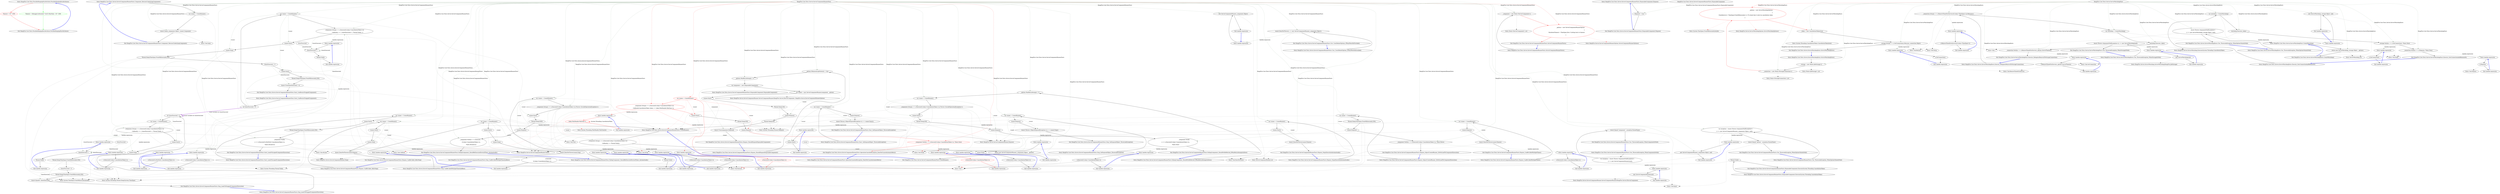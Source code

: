 digraph  {
n0 [label="Entry HangFire.Core.Tests.PossibleHangingFactAttribute.PossibleHangingFactAttribute()", span="6-6", cluster="HangFire.Core.Tests.PossibleHangingFactAttribute.PossibleHangingFactAttribute()"];
n1 [label="Timeout = 30 * 1000", span="8-8", cluster="HangFire.Core.Tests.PossibleHangingFactAttribute.PossibleHangingFactAttribute()", color=red, community=0];
n2 [label="Exit HangFire.Core.Tests.PossibleHangingFactAttribute.PossibleHangingFactAttribute()", span="6-6", cluster="HangFire.Core.Tests.PossibleHangingFactAttribute.PossibleHangingFactAttribute()"];
d1 [label="Timeout = Debugger.IsAttached ? Int32.MaxValue : 30 * 1000", span="10-10", cluster="HangFire.Core.Tests.PossibleHangingFactAttribute.PossibleHangingFactAttribute()", color=green, community=0];
m2_180 [label="Entry HangFire.Core.Tests.Server.ServerComponentRunnerFacts.Component_ReturnsUnderlyingComponent()", span="229-229", cluster="HangFire.Core.Tests.Server.ServerComponentRunnerFacts.Component_ReturnsUnderlyingComponent()", file="ServerComponentRunnerFacts.cs"];
m2_181 [label="var runner = CreateRunner()", span="231-231", cluster="HangFire.Core.Tests.Server.ServerComponentRunnerFacts.Component_ReturnsUnderlyingComponent()", file="ServerComponentRunnerFacts.cs"];
m2_182 [label="Assert.Same(_component.Object, runner.Component)", span="233-233", cluster="HangFire.Core.Tests.Server.ServerComponentRunnerFacts.Component_ReturnsUnderlyingComponent()", file="ServerComponentRunnerFacts.cs"];
m2_183 [label="Exit HangFire.Core.Tests.Server.ServerComponentRunnerFacts.Component_ReturnsUnderlyingComponent()", span="229-229", cluster="HangFire.Core.Tests.Server.ServerComponentRunnerFacts.Component_ReturnsUnderlyingComponent()", file="ServerComponentRunnerFacts.cs"];
m2_215 [label="Entry HangFire.Core.Tests.Server.ServerComponentRunnerFacts.DisposableComponent.Dispose()", span="266-266", cluster="HangFire.Core.Tests.Server.ServerComponentRunnerFacts.DisposableComponent.Dispose()", file="ServerComponentRunnerFacts.cs"];
m2_216 [label="Disposed = true", span="268-268", cluster="HangFire.Core.Tests.Server.ServerComponentRunnerFacts.DisposableComponent.Dispose()", file="ServerComponentRunnerFacts.cs"];
m2_217 [label="Exit HangFire.Core.Tests.Server.ServerComponentRunnerFacts.DisposableComponent.Dispose()", span="266-266", cluster="HangFire.Core.Tests.Server.ServerComponentRunnerFacts.DisposableComponent.Dispose()", file="ServerComponentRunnerFacts.cs"];
m2_184 [label="Entry Unk.Same", span="", cluster="Unk.Same", file="ServerComponentRunnerFacts.cs"];
m2_38 [label="Entry System.TimeSpan.FromMilliseconds(double)", span="0-0", cluster="System.TimeSpan.FromMilliseconds(double)", file="ServerComponentRunnerFacts.cs"];
m2_11 [label="Entry Unk.Equal", span="", cluster="Unk.Equal", file="ServerComponentRunnerFacts.cs"];
m2_51 [label="Entry HangFire.Core.Tests.Server.ServerComponentRunnerFacts.Start_LeadsToLoopedComponentExecution()", span="67-67", cluster="HangFire.Core.Tests.Server.ServerComponentRunnerFacts.Start_LeadsToLoopedComponentExecution()", file="ServerComponentRunnerFacts.cs"];
m2_52 [label="var runner = CreateRunner()", span="69-69", cluster="HangFire.Core.Tests.Server.ServerComponentRunnerFacts.Start_LeadsToLoopedComponentExecution()", file="ServerComponentRunnerFacts.cs"];
m2_53 [label="runner.Start()", span="71-71", cluster="HangFire.Core.Tests.Server.ServerComponentRunnerFacts.Start_LeadsToLoopedComponentExecution()", file="ServerComponentRunnerFacts.cs"];
m2_54 [label="Thread.Sleep(TimeSpan.FromMilliseconds(100))", span="72-72", cluster="HangFire.Core.Tests.Server.ServerComponentRunnerFacts.Start_LeadsToLoopedComponentExecution()", file="ServerComponentRunnerFacts.cs"];
m2_55 [label="_component.Verify(\r\n                x => x.Execute(It.IsNotNull<CancellationToken>()),\r\n                Times.AtLeast(2))", span="74-76", cluster="HangFire.Core.Tests.Server.ServerComponentRunnerFacts.Start_LeadsToLoopedComponentExecution()", file="ServerComponentRunnerFacts.cs"];
m2_56 [label="Exit HangFire.Core.Tests.Server.ServerComponentRunnerFacts.Start_LeadsToLoopedComponentExecution()", span="67-67", cluster="HangFire.Core.Tests.Server.ServerComponentRunnerFacts.Start_LeadsToLoopedComponentExecution()", file="ServerComponentRunnerFacts.cs"];
m2_131 [label="Entry HangFire.Core.Tests.Server.ServerComponentRunnerFacts.Dispose_CanBeCalled_AfterStop()", span="163-163", cluster="HangFire.Core.Tests.Server.ServerComponentRunnerFacts.Dispose_CanBeCalled_AfterStop()", file="ServerComponentRunnerFacts.cs"];
m2_132 [label="var runner = CreateRunner()", span="165-165", cluster="HangFire.Core.Tests.Server.ServerComponentRunnerFacts.Dispose_CanBeCalled_AfterStop()", file="ServerComponentRunnerFacts.cs"];
m2_133 [label="runner.Start()", span="166-166", cluster="HangFire.Core.Tests.Server.ServerComponentRunnerFacts.Dispose_CanBeCalled_AfterStop()", file="ServerComponentRunnerFacts.cs"];
m2_134 [label="runner.Stop()", span="167-167", cluster="HangFire.Core.Tests.Server.ServerComponentRunnerFacts.Dispose_CanBeCalled_AfterStop()", file="ServerComponentRunnerFacts.cs"];
m2_135 [label="Assert.DoesNotThrow(runner.Dispose)", span="169-169", cluster="HangFire.Core.Tests.Server.ServerComponentRunnerFacts.Dispose_CanBeCalled_AfterStop()", file="ServerComponentRunnerFacts.cs"];
m2_136 [label="Exit HangFire.Core.Tests.Server.ServerComponentRunnerFacts.Dispose_CanBeCalled_AfterStop()", span="163-163", cluster="HangFire.Core.Tests.Server.ServerComponentRunnerFacts.Dispose_CanBeCalled_AfterStop()", file="ServerComponentRunnerFacts.cs"];
m2_0 [label="Entry HangFire.Core.Tests.Server.ServerComponentRunnerFacts.ServerComponentRunnerFacts()", span="13-13", cluster="HangFire.Core.Tests.Server.ServerComponentRunnerFacts.ServerComponentRunnerFacts()", file="ServerComponentRunnerFacts.cs"];
m2_1 [label="_component = new Mock<IServerComponent>()", span="15-15", cluster="HangFire.Core.Tests.Server.ServerComponentRunnerFacts.ServerComponentRunnerFacts()", file="ServerComponentRunnerFacts.cs"];
m2_2 [label="_options = new ServerComponentRunnerOptions\r\n            {\r\n                ShutdownTimeout = TimeSpan.Zero // Letting tests to timeout\r\n            }", span="16-19", cluster="HangFire.Core.Tests.Server.ServerComponentRunnerFacts.ServerComponentRunnerFacts()", color=red, community=0, file="ServerComponentRunnerFacts.cs"];
m2_3 [label="Exit HangFire.Core.Tests.Server.ServerComponentRunnerFacts.ServerComponentRunnerFacts()", span="13-13", cluster="HangFire.Core.Tests.Server.ServerComponentRunnerFacts.ServerComponentRunnerFacts()", file="ServerComponentRunnerFacts.cs"];
m2_27 [label="Entry Unk.DoesNotThrow", span="", cluster="Unk.DoesNotThrow", file="ServerComponentRunnerFacts.cs"];
m2_137 [label="Entry HangFire.Core.Tests.Server.ServerComponentRunnerFacts.Dispose_ShouldDisposeDisposableComponent()", span="173-173", cluster="HangFire.Core.Tests.Server.ServerComponentRunnerFacts.Dispose_ShouldDisposeDisposableComponent()", file="ServerComponentRunnerFacts.cs"];
m2_138 [label="_options.MinimumLogVerbosity = true", span="176-176", cluster="HangFire.Core.Tests.Server.ServerComponentRunnerFacts.Dispose_ShouldDisposeDisposableComponent()", file="ServerComponentRunnerFacts.cs"];
m2_139 [label="_options.MaxRetryAttempts = 0", span="177-177", cluster="HangFire.Core.Tests.Server.ServerComponentRunnerFacts.Dispose_ShouldDisposeDisposableComponent()", file="ServerComponentRunnerFacts.cs"];
m2_140 [label="var component = new DisposableComponent()", span="179-179", cluster="HangFire.Core.Tests.Server.ServerComponentRunnerFacts.Dispose_ShouldDisposeDisposableComponent()", file="ServerComponentRunnerFacts.cs"];
m2_141 [label="var runner = new ServerComponentRunner(component, _options)", span="180-180", cluster="HangFire.Core.Tests.Server.ServerComponentRunnerFacts.Dispose_ShouldDisposeDisposableComponent()", file="ServerComponentRunnerFacts.cs"];
m2_146 [label="Assert.True(component.Disposed)", span="190-190", cluster="HangFire.Core.Tests.Server.ServerComponentRunnerFacts.Dispose_ShouldDisposeDisposableComponent()", file="ServerComponentRunnerFacts.cs"];
m2_142 [label="runner.Start()", span="182-182", cluster="HangFire.Core.Tests.Server.ServerComponentRunnerFacts.Dispose_ShouldDisposeDisposableComponent()", file="ServerComponentRunnerFacts.cs"];
m2_144 [label="runner.Dispose()", span="186-186", cluster="HangFire.Core.Tests.Server.ServerComponentRunnerFacts.Dispose_ShouldDisposeDisposableComponent()", file="ServerComponentRunnerFacts.cs"];
m2_143 [label="Thread.Sleep(100)", span="183-183", cluster="HangFire.Core.Tests.Server.ServerComponentRunnerFacts.Dispose_ShouldDisposeDisposableComponent()", file="ServerComponentRunnerFacts.cs"];
m2_145 [label="Thread.Sleep(500)", span="187-187", cluster="HangFire.Core.Tests.Server.ServerComponentRunnerFacts.Dispose_ShouldDisposeDisposableComponent()", file="ServerComponentRunnerFacts.cs"];
m2_147 [label="Exit HangFire.Core.Tests.Server.ServerComponentRunnerFacts.Dispose_ShouldDisposeDisposableComponent()", span="173-173", cluster="HangFire.Core.Tests.Server.ServerComponentRunnerFacts.Dispose_ShouldDisposeDisposableComponent()", file="ServerComponentRunnerFacts.cs"];
m2_100 [label="Entry HangFire.Core.Tests.Server.ServerComponentRunnerFacts.Start_CanRestartStoppedComponent()", span="121-121", cluster="HangFire.Core.Tests.Server.ServerComponentRunnerFacts.Start_CanRestartStoppedComponent()", file="ServerComponentRunnerFacts.cs"];
m2_101 [label="int timesExecuted = 0", span="124-124", cluster="HangFire.Core.Tests.Server.ServerComponentRunnerFacts.Start_CanRestartStoppedComponent()", file="ServerComponentRunnerFacts.cs"];
m2_102 [label="var runner = CreateRunner()", span="126-126", cluster="HangFire.Core.Tests.Server.ServerComponentRunnerFacts.Start_CanRestartStoppedComponent()", file="ServerComponentRunnerFacts.cs"];
m2_103 [label="_component.Setup(x => x.Execute(It.IsAny<CancellationToken>()))\r\n                .Callback(() => { timesExecuted++; Thread.Yield(); })", span="127-128", cluster="HangFire.Core.Tests.Server.ServerComponentRunnerFacts.Start_CanRestartStoppedComponent()", file="ServerComponentRunnerFacts.cs"];
m2_104 [label="runner.Start()", span="130-130", cluster="HangFire.Core.Tests.Server.ServerComponentRunnerFacts.Start_CanRestartStoppedComponent()", file="ServerComponentRunnerFacts.cs"];
m2_105 [label="runner.Stop()", span="131-131", cluster="HangFire.Core.Tests.Server.ServerComponentRunnerFacts.Start_CanRestartStoppedComponent()", file="ServerComponentRunnerFacts.cs"];
m2_108 [label="runner.Start()", span="136-136", cluster="HangFire.Core.Tests.Server.ServerComponentRunnerFacts.Start_CanRestartStoppedComponent()", file="ServerComponentRunnerFacts.cs"];
m2_106 [label="Thread.Sleep(TimeSpan.FromMilliseconds(100))", span="132-132", cluster="HangFire.Core.Tests.Server.ServerComponentRunnerFacts.Start_CanRestartStoppedComponent()", file="ServerComponentRunnerFacts.cs"];
m2_107 [label="timesExecuted = 0", span="133-133", cluster="HangFire.Core.Tests.Server.ServerComponentRunnerFacts.Start_CanRestartStoppedComponent()", file="ServerComponentRunnerFacts.cs"];
m2_110 [label="Assert.True(timesExecuted > 0)", span="140-140", cluster="HangFire.Core.Tests.Server.ServerComponentRunnerFacts.Start_CanRestartStoppedComponent()", file="ServerComponentRunnerFacts.cs"];
m2_109 [label="Thread.Sleep(TimeSpan.FromMilliseconds(100))", span="137-137", cluster="HangFire.Core.Tests.Server.ServerComponentRunnerFacts.Start_CanRestartStoppedComponent()", file="ServerComponentRunnerFacts.cs"];
m2_111 [label="Exit HangFire.Core.Tests.Server.ServerComponentRunnerFacts.Start_CanRestartStoppedComponent()", span="121-121", cluster="HangFire.Core.Tests.Server.ServerComponentRunnerFacts.Start_CanRestartStoppedComponent()", file="ServerComponentRunnerFacts.cs"];
m2_150 [label="Entry System.Threading.Thread.Sleep(int)", span="0-0", cluster="System.Threading.Thread.Sleep(int)", file="ServerComponentRunnerFacts.cs"];
m2_37 [label="Entry HangFire.Core.Tests.Server.ServerComponentRunnerFacts.CreateRunner()", span="250-250", cluster="HangFire.Core.Tests.Server.ServerComponentRunnerFacts.CreateRunner()", file="ServerComponentRunnerFacts.cs"];
m2_203 [label="_component.Setup(x => x.Execute(It.IsAny<CancellationToken>()))\r\n                .Callback(() => Thread.Yield())", span="252-253", cluster="HangFire.Core.Tests.Server.ServerComponentRunnerFacts.CreateRunner()", file="ServerComponentRunnerFacts.cs"];
m2_204 [label="return new ServerComponentRunner(_component.Object, _options);", span="254-254", cluster="HangFire.Core.Tests.Server.ServerComponentRunnerFacts.CreateRunner()", file="ServerComponentRunnerFacts.cs"];
m2_205 [label="Exit HangFire.Core.Tests.Server.ServerComponentRunnerFacts.CreateRunner()", span="250-250", cluster="HangFire.Core.Tests.Server.ServerComponentRunnerFacts.CreateRunner()", file="ServerComponentRunnerFacts.cs"];
m2_10 [label="Entry Unk.>", span="", cluster="Unk.>", file="ServerComponentRunnerFacts.cs"];
m2_83 [label="Entry HangFire.Server.ServerComponentRunner.Stop()", span="70-70", cluster="HangFire.Server.ServerComponentRunner.Stop()", file="ServerComponentRunnerFacts.cs"];
m2_166 [label="Entry HangFire.Core.Tests.Server.ServerComponentRunnerFacts.FailingComponent_ShouldBeExecutedSeveralTimes_Automatically()", span="214-214", cluster="HangFire.Core.Tests.Server.ServerComponentRunnerFacts.FailingComponent_ShouldBeExecutedSeveralTimes_Automatically()", file="ServerComponentRunnerFacts.cs"];
m2_167 [label="var runner = CreateRunner()", span="216-216", cluster="HangFire.Core.Tests.Server.ServerComponentRunnerFacts.FailingComponent_ShouldBeExecutedSeveralTimes_Automatically()", file="ServerComponentRunnerFacts.cs"];
m2_168 [label="_component.Setup(x => x.Execute(It.IsAny<CancellationToken>())).Throws<InvalidOperationException>()", span="217-217", cluster="HangFire.Core.Tests.Server.ServerComponentRunnerFacts.FailingComponent_ShouldBeExecutedSeveralTimes_Automatically()", file="ServerComponentRunnerFacts.cs"];
m2_169 [label="runner.Start()", span="218-218", cluster="HangFire.Core.Tests.Server.ServerComponentRunnerFacts.FailingComponent_ShouldBeExecutedSeveralTimes_Automatically()", file="ServerComponentRunnerFacts.cs"];
m2_171 [label="runner.Dispose()", span="221-221", cluster="HangFire.Core.Tests.Server.ServerComponentRunnerFacts.FailingComponent_ShouldBeExecutedSeveralTimes_Automatically()", file="ServerComponentRunnerFacts.cs"];
m2_170 [label="Thread.Sleep(5000)", span="220-220", cluster="HangFire.Core.Tests.Server.ServerComponentRunnerFacts.FailingComponent_ShouldBeExecutedSeveralTimes_Automatically()", file="ServerComponentRunnerFacts.cs"];
m2_172 [label="_component.Verify(x => x.Execute(\r\n                It.IsAny<CancellationToken>()),\r\n                Times.AtLeast(2))", span="223-225", cluster="HangFire.Core.Tests.Server.ServerComponentRunnerFacts.FailingComponent_ShouldBeExecutedSeveralTimes_Automatically()", file="ServerComponentRunnerFacts.cs"];
m2_173 [label="Exit HangFire.Core.Tests.Server.ServerComponentRunnerFacts.FailingComponent_ShouldBeExecutedSeveralTimes_Automatically()", span="214-214", cluster="HangFire.Core.Tests.Server.ServerComponentRunnerFacts.FailingComponent_ShouldBeExecutedSeveralTimes_Automatically()", file="ServerComponentRunnerFacts.cs"];
m2_120 [label="Entry HangFire.Core.Tests.Server.ServerComponentRunnerFacts.Stop_CanBeCalledMultipleTimesInARow()", span="144-144", cluster="HangFire.Core.Tests.Server.ServerComponentRunnerFacts.Stop_CanBeCalledMultipleTimesInARow()", file="ServerComponentRunnerFacts.cs"];
m2_121 [label="var runner = CreateRunner()", span="146-146", cluster="HangFire.Core.Tests.Server.ServerComponentRunnerFacts.Stop_CanBeCalledMultipleTimesInARow()", file="ServerComponentRunnerFacts.cs"];
m2_122 [label="runner.Start()", span="147-147", cluster="HangFire.Core.Tests.Server.ServerComponentRunnerFacts.Stop_CanBeCalledMultipleTimesInARow()", file="ServerComponentRunnerFacts.cs"];
m2_123 [label="runner.Stop()", span="148-148", cluster="HangFire.Core.Tests.Server.ServerComponentRunnerFacts.Stop_CanBeCalledMultipleTimesInARow()", file="ServerComponentRunnerFacts.cs"];
m2_124 [label="Assert.DoesNotThrow(runner.Stop)", span="150-150", cluster="HangFire.Core.Tests.Server.ServerComponentRunnerFacts.Stop_CanBeCalledMultipleTimesInARow()", file="ServerComponentRunnerFacts.cs"];
m2_125 [label="Exit HangFire.Core.Tests.Server.ServerComponentRunnerFacts.Stop_CanBeCalledMultipleTimesInARow()", span="144-144", cluster="HangFire.Core.Tests.Server.ServerComponentRunnerFacts.Stop_CanBeCalledMultipleTimesInARow()", file="ServerComponentRunnerFacts.cs"];
m2_62 [label="Entry HangFire.Core.Tests.Server.ServerComponentRunnerFacts.Start_OnDisposedObject_ThrowsAnException()", span="80-80", cluster="HangFire.Core.Tests.Server.ServerComponentRunnerFacts.Start_OnDisposedObject_ThrowsAnException()", file="ServerComponentRunnerFacts.cs"];
m2_63 [label="var runner = CreateRunner()", span="82-82", cluster="HangFire.Core.Tests.Server.ServerComponentRunnerFacts.Start_OnDisposedObject_ThrowsAnException()", file="ServerComponentRunnerFacts.cs"];
m2_64 [label="runner.Dispose()", span="83-83", cluster="HangFire.Core.Tests.Server.ServerComponentRunnerFacts.Start_OnDisposedObject_ThrowsAnException()", file="ServerComponentRunnerFacts.cs"];
m2_65 [label="Assert.Throws<ObjectDisposedException>(() => runner.Start())", span="85-85", cluster="HangFire.Core.Tests.Server.ServerComponentRunnerFacts.Start_OnDisposedObject_ThrowsAnException()", file="ServerComponentRunnerFacts.cs"];
m2_66 [label="Exit HangFire.Core.Tests.Server.ServerComponentRunnerFacts.Start_OnDisposedObject_ThrowsAnException()", span="80-80", cluster="HangFire.Core.Tests.Server.ServerComponentRunnerFacts.Start_OnDisposedObject_ThrowsAnException()", file="ServerComponentRunnerFacts.cs"];
m2_39 [label="Entry System.Threading.Thread.Sleep(System.TimeSpan)", span="0-0", cluster="System.Threading.Thread.Sleep(System.TimeSpan)", file="ServerComponentRunnerFacts.cs"];
m2_92 [label="Entry HangFire.Core.Tests.Server.ServerComponentRunnerFacts.Stop_OnDisposedObject_ThrowsAnException()", span="112-112", cluster="HangFire.Core.Tests.Server.ServerComponentRunnerFacts.Stop_OnDisposedObject_ThrowsAnException()", file="ServerComponentRunnerFacts.cs"];
m2_93 [label="var runner = CreateRunner()", span="114-114", cluster="HangFire.Core.Tests.Server.ServerComponentRunnerFacts.Stop_OnDisposedObject_ThrowsAnException()", file="ServerComponentRunnerFacts.cs"];
m2_94 [label="runner.Dispose()", span="115-115", cluster="HangFire.Core.Tests.Server.ServerComponentRunnerFacts.Stop_OnDisposedObject_ThrowsAnException()", file="ServerComponentRunnerFacts.cs"];
m2_95 [label="Assert.Throws<ObjectDisposedException>(() => runner.Stop())", span="117-117", cluster="HangFire.Core.Tests.Server.ServerComponentRunnerFacts.Stop_OnDisposedObject_ThrowsAnException()", file="ServerComponentRunnerFacts.cs"];
m2_96 [label="Exit HangFire.Core.Tests.Server.ServerComponentRunnerFacts.Stop_OnDisposedObject_ThrowsAnException()", span="112-112", cluster="HangFire.Core.Tests.Server.ServerComponentRunnerFacts.Stop_OnDisposedObject_ThrowsAnException()", file="ServerComponentRunnerFacts.cs"];
m2_185 [label="Entry HangFire.Core.Tests.Server.ServerComponentRunnerFacts.OperationCanceledException_DoesNotCauseAutomaticRetry()", span="237-237", cluster="HangFire.Core.Tests.Server.ServerComponentRunnerFacts.OperationCanceledException_DoesNotCauseAutomaticRetry()", file="ServerComponentRunnerFacts.cs"];
m2_186 [label="var runner = CreateRunner()", span="239-239", cluster="HangFire.Core.Tests.Server.ServerComponentRunnerFacts.OperationCanceledException_DoesNotCauseAutomaticRetry()", color=red, community=0, file="ServerComponentRunnerFacts.cs"];
m2_187 [label="_component.Setup(x => x.Execute(It.IsAny<CancellationToken>()))\r\n                .Callback((CancellationToken token) => token.WaitHandle.WaitOne(-1))", span="240-241", cluster="HangFire.Core.Tests.Server.ServerComponentRunnerFacts.OperationCanceledException_DoesNotCauseAutomaticRetry()", color=red, community=1, file="ServerComponentRunnerFacts.cs"];
m2_188 [label="runner.Start()", span="242-242", cluster="HangFire.Core.Tests.Server.ServerComponentRunnerFacts.OperationCanceledException_DoesNotCauseAutomaticRetry()", file="ServerComponentRunnerFacts.cs"];
m2_190 [label="runner.Dispose()", span="245-245", cluster="HangFire.Core.Tests.Server.ServerComponentRunnerFacts.OperationCanceledException_DoesNotCauseAutomaticRetry()", file="ServerComponentRunnerFacts.cs"];
m2_189 [label="Thread.Sleep(500)", span="244-244", cluster="HangFire.Core.Tests.Server.ServerComponentRunnerFacts.OperationCanceledException_DoesNotCauseAutomaticRetry()", file="ServerComponentRunnerFacts.cs"];
m2_191 [label="_component.Verify(x => x.Execute(It.IsAny<CancellationToken>()), Times.Once)", span="247-247", cluster="HangFire.Core.Tests.Server.ServerComponentRunnerFacts.OperationCanceledException_DoesNotCauseAutomaticRetry()", color=red, community=0, file="ServerComponentRunnerFacts.cs"];
m2_192 [label="Exit HangFire.Core.Tests.Server.ServerComponentRunnerFacts.OperationCanceledException_DoesNotCauseAutomaticRetry()", span="237-237", cluster="HangFire.Core.Tests.Server.ServerComponentRunnerFacts.OperationCanceledException_DoesNotCauseAutomaticRetry()", file="ServerComponentRunnerFacts.cs"];
m2_126 [label="Entry HangFire.Core.Tests.Server.ServerComponentRunnerFacts.Dispose_StopsExecutionAutomatically()", span="154-154", cluster="HangFire.Core.Tests.Server.ServerComponentRunnerFacts.Dispose_StopsExecutionAutomatically()", file="ServerComponentRunnerFacts.cs"];
m2_127 [label="var runner = CreateRunner()", span="156-156", cluster="HangFire.Core.Tests.Server.ServerComponentRunnerFacts.Dispose_StopsExecutionAutomatically()", file="ServerComponentRunnerFacts.cs"];
m2_128 [label="runner.Start()", span="157-157", cluster="HangFire.Core.Tests.Server.ServerComponentRunnerFacts.Dispose_StopsExecutionAutomatically()", file="ServerComponentRunnerFacts.cs"];
m2_129 [label="Assert.DoesNotThrow(runner.Dispose)", span="159-159", cluster="HangFire.Core.Tests.Server.ServerComponentRunnerFacts.Dispose_StopsExecutionAutomatically()", file="ServerComponentRunnerFacts.cs"];
m2_130 [label="Exit HangFire.Core.Tests.Server.ServerComponentRunnerFacts.Dispose_StopsExecutionAutomatically()", span="154-154", cluster="HangFire.Core.Tests.Server.ServerComponentRunnerFacts.Dispose_StopsExecutionAutomatically()", file="ServerComponentRunnerFacts.cs"];
m2_23 [label="Entry ServerComponentRunner.cstr", span="", cluster="ServerComponentRunner.cstr", file="ServerComponentRunnerFacts.cs"];
m2_16 [label="Entry HangFire.Core.Tests.Server.ServerComponentRunnerFacts.Ctor_ThrowsAnException_WhenOptionsValueIsNull()", span="32-32", cluster="HangFire.Core.Tests.Server.ServerComponentRunnerFacts.Ctor_ThrowsAnException_WhenOptionsValueIsNull()", file="ServerComponentRunnerFacts.cs"];
m2_17 [label="var exception = Assert.Throws<ArgumentNullException>(\r\n                () => new ServerComponentRunner(_component.Object, null))", span="34-35", cluster="HangFire.Core.Tests.Server.ServerComponentRunnerFacts.Ctor_ThrowsAnException_WhenOptionsValueIsNull()", file="ServerComponentRunnerFacts.cs"];
m2_18 [label="Assert.Equal(''options'', exception.ParamName)", span="37-37", cluster="HangFire.Core.Tests.Server.ServerComponentRunnerFacts.Ctor_ThrowsAnException_WhenOptionsValueIsNull()", file="ServerComponentRunnerFacts.cs"];
m2_19 [label="Exit HangFire.Core.Tests.Server.ServerComponentRunnerFacts.Ctor_ThrowsAnException_WhenOptionsValueIsNull()", span="32-32", cluster="HangFire.Core.Tests.Server.ServerComponentRunnerFacts.Ctor_ThrowsAnException_WhenOptionsValueIsNull()", file="ServerComponentRunnerFacts.cs"];
m2_40 [label="Entry HangFire.Server.ServerComponentRunner.Dispose()", span="84-84", cluster="HangFire.Server.ServerComponentRunner.Dispose()", file="ServerComponentRunnerFacts.cs"];
m2_81 [label="Entry Unk.Setup", span="", cluster="Unk.Setup", file="ServerComponentRunnerFacts.cs"];
m2_57 [label="Entry HangFire.Server.ServerComponentRunner.Start()", span="61-61", cluster="HangFire.Server.ServerComponentRunner.Start()", file="ServerComponentRunnerFacts.cs"];
m2_31 [label="Entry HangFire.Core.Tests.Server.ServerComponentRunnerFacts.Dispose_OnJustCreatedRunner_DoNotLeadToComponentExecution()", span="47-47", cluster="HangFire.Core.Tests.Server.ServerComponentRunnerFacts.Dispose_OnJustCreatedRunner_DoNotLeadToComponentExecution()", file="ServerComponentRunnerFacts.cs"];
m2_32 [label="var runner = CreateRunner()", span="49-49", cluster="HangFire.Core.Tests.Server.ServerComponentRunnerFacts.Dispose_OnJustCreatedRunner_DoNotLeadToComponentExecution()", file="ServerComponentRunnerFacts.cs"];
m2_33 [label="Thread.Sleep(TimeSpan.FromMilliseconds(100))", span="50-50", cluster="HangFire.Core.Tests.Server.ServerComponentRunnerFacts.Dispose_OnJustCreatedRunner_DoNotLeadToComponentExecution()", file="ServerComponentRunnerFacts.cs"];
m2_34 [label="runner.Dispose()", span="52-52", cluster="HangFire.Core.Tests.Server.ServerComponentRunnerFacts.Dispose_OnJustCreatedRunner_DoNotLeadToComponentExecution()", file="ServerComponentRunnerFacts.cs"];
m2_35 [label="_component.Verify(x => x.Execute(It.IsAny<CancellationToken>()), Times.Never)", span="54-54", cluster="HangFire.Core.Tests.Server.ServerComponentRunnerFacts.Dispose_OnJustCreatedRunner_DoNotLeadToComponentExecution()", file="ServerComponentRunnerFacts.cs"];
m2_36 [label="Exit HangFire.Core.Tests.Server.ServerComponentRunnerFacts.Dispose_OnJustCreatedRunner_DoNotLeadToComponentExecution()", span="47-47", cluster="HangFire.Core.Tests.Server.ServerComponentRunnerFacts.Dispose_OnJustCreatedRunner_DoNotLeadToComponentExecution()", file="ServerComponentRunnerFacts.cs"];
m2_46 [label="Entry HangFire.Core.Tests.Server.ServerComponentRunnerFacts.Dispose_CanBeCalledMultipleTimes()", span="58-58", cluster="HangFire.Core.Tests.Server.ServerComponentRunnerFacts.Dispose_CanBeCalledMultipleTimes()", file="ServerComponentRunnerFacts.cs"];
m2_47 [label="var runner = CreateRunner()", span="60-60", cluster="HangFire.Core.Tests.Server.ServerComponentRunnerFacts.Dispose_CanBeCalledMultipleTimes()", file="ServerComponentRunnerFacts.cs"];
m2_48 [label="runner.Dispose()", span="61-61", cluster="HangFire.Core.Tests.Server.ServerComponentRunnerFacts.Dispose_CanBeCalledMultipleTimes()", file="ServerComponentRunnerFacts.cs"];
m2_49 [label="Assert.DoesNotThrow(runner.Dispose)", span="63-63", cluster="HangFire.Core.Tests.Server.ServerComponentRunnerFacts.Dispose_CanBeCalledMultipleTimes()", file="ServerComponentRunnerFacts.cs"];
m2_50 [label="Exit HangFire.Core.Tests.Server.ServerComponentRunnerFacts.Dispose_CanBeCalledMultipleTimes()", span="58-58", cluster="HangFire.Core.Tests.Server.ServerComponentRunnerFacts.Dispose_CanBeCalledMultipleTimes()", file="ServerComponentRunnerFacts.cs"];
m2_149 [label="Entry HangFire.Server.ServerComponentRunner.ServerComponentRunner(HangFire.Server.IServerComponent, HangFire.Server.ServerComponentRunnerOptions)", span="41-41", cluster="HangFire.Server.ServerComponentRunner.ServerComponentRunner(HangFire.Server.IServerComponent, HangFire.Server.ServerComponentRunnerOptions)", file="ServerComponentRunnerFacts.cs"];
m2_91 [label="Entry System.Threading.Thread.Yield()", span="0-0", cluster="System.Threading.Thread.Yield()", file="ServerComponentRunnerFacts.cs"];
m2_4 [label="Entry Mock<IServerComponent>.cstr", span="", cluster="Mock<IServerComponent>.cstr", file="ServerComponentRunnerFacts.cs"];
m2_209 [label="Entry lambda expression", span="253-253", cluster="lambda expression", file="ServerComponentRunnerFacts.cs"];
m2_12 [label="Entry lambda expression", span="26-26", cluster="lambda expression", file="ServerComponentRunnerFacts.cs"];
m2_13 [label="new ServerComponentRunner(null)", span="26-26", cluster="lambda expression", file="ServerComponentRunnerFacts.cs"];
m2_14 [label="Exit lambda expression", span="26-26", cluster="lambda expression", file="ServerComponentRunnerFacts.cs"];
m2_20 [label="Entry lambda expression", span="35-35", cluster="lambda expression", file="ServerComponentRunnerFacts.cs"];
m2_21 [label="new ServerComponentRunner(_component.Object, null)", span="35-35", cluster="lambda expression", file="ServerComponentRunnerFacts.cs"];
m2_22 [label="Exit lambda expression", span="35-35", cluster="lambda expression", file="ServerComponentRunnerFacts.cs"];
m2_28 [label="Entry lambda expression", span="43-43", cluster="lambda expression", file="ServerComponentRunnerFacts.cs"];
m2_29 [label="new ServerComponentRunner(_component.Object)", span="43-43", cluster="lambda expression", file="ServerComponentRunnerFacts.cs"];
m2_30 [label="Exit lambda expression", span="43-43", cluster="lambda expression", file="ServerComponentRunnerFacts.cs"];
m2_42 [label="Entry lambda expression", span="54-54", cluster="lambda expression", file="ServerComponentRunnerFacts.cs"];
m2_43 [label="x.Execute(It.IsAny<CancellationToken>())", span="54-54", cluster="lambda expression", file="ServerComponentRunnerFacts.cs"];
m2_44 [label="Exit lambda expression", span="54-54", cluster="lambda expression", file="ServerComponentRunnerFacts.cs"];
m2_59 [label="Entry lambda expression", span="75-75", cluster="lambda expression", file="ServerComponentRunnerFacts.cs"];
m2_60 [label="x.Execute(It.IsNotNull<CancellationToken>())", span="75-75", cluster="lambda expression", file="ServerComponentRunnerFacts.cs"];
m2_61 [label="Exit lambda expression", span="75-75", cluster="lambda expression", file="ServerComponentRunnerFacts.cs"];
m2_68 [label="runner.Start()", span="85-85", cluster="lambda expression", file="ServerComponentRunnerFacts.cs"];
m2_67 [label="Entry lambda expression", span="85-85", cluster="lambda expression", file="ServerComponentRunnerFacts.cs"];
m2_69 [label="Exit lambda expression", span="85-85", cluster="lambda expression", file="ServerComponentRunnerFacts.cs"];
m2_84 [label="Entry lambda expression", span="95-95", cluster="lambda expression", file="ServerComponentRunnerFacts.cs"];
m2_87 [label="Entry lambda expression", span="96-96", cluster="lambda expression", file="ServerComponentRunnerFacts.cs"];
m2_88 [label="timesExecuted++", span="96-96", cluster="lambda expression", file="ServerComponentRunnerFacts.cs"];
m2_85 [label="x.Execute(It.IsAny<CancellationToken>())", span="95-95", cluster="lambda expression", file="ServerComponentRunnerFacts.cs"];
m2_86 [label="Exit lambda expression", span="95-95", cluster="lambda expression", file="ServerComponentRunnerFacts.cs"];
m2_89 [label="Thread.Yield()", span="96-96", cluster="lambda expression", file="ServerComponentRunnerFacts.cs"];
m2_90 [label="Exit lambda expression", span="96-96", cluster="lambda expression", file="ServerComponentRunnerFacts.cs"];
m2_98 [label="runner.Stop()", span="117-117", cluster="lambda expression", file="ServerComponentRunnerFacts.cs"];
m2_97 [label="Entry lambda expression", span="117-117", cluster="lambda expression", file="ServerComponentRunnerFacts.cs"];
m2_99 [label="Exit lambda expression", span="117-117", cluster="lambda expression", file="ServerComponentRunnerFacts.cs"];
m2_113 [label="Entry lambda expression", span="127-127", cluster="lambda expression", file="ServerComponentRunnerFacts.cs"];
m2_116 [label="Entry lambda expression", span="128-128", cluster="lambda expression", file="ServerComponentRunnerFacts.cs"];
m2_117 [label="timesExecuted++", span="128-128", cluster="lambda expression", file="ServerComponentRunnerFacts.cs"];
m2_114 [label="x.Execute(It.IsAny<CancellationToken>())", span="127-127", cluster="lambda expression", file="ServerComponentRunnerFacts.cs"];
m2_115 [label="Exit lambda expression", span="127-127", cluster="lambda expression", file="ServerComponentRunnerFacts.cs"];
m2_118 [label="Thread.Yield()", span="128-128", cluster="lambda expression", file="ServerComponentRunnerFacts.cs"];
m2_119 [label="Exit lambda expression", span="128-128", cluster="lambda expression", file="ServerComponentRunnerFacts.cs"];
m2_160 [label="Entry lambda expression", span="200-200", cluster="lambda expression", file="ServerComponentRunnerFacts.cs"];
m2_163 [label="Entry lambda expression", span="209-209", cluster="lambda expression", file="ServerComponentRunnerFacts.cs"];
m2_161 [label="x.Execute(It.IsAny<CancellationToken>())", span="200-200", cluster="lambda expression", file="ServerComponentRunnerFacts.cs"];
m2_162 [label="Exit lambda expression", span="200-200", cluster="lambda expression", file="ServerComponentRunnerFacts.cs"];
m2_164 [label="x.Execute(It.IsAny<CancellationToken>())", span="209-209", cluster="lambda expression", file="ServerComponentRunnerFacts.cs"];
m2_165 [label="Exit lambda expression", span="209-209", cluster="lambda expression", file="ServerComponentRunnerFacts.cs"];
m2_174 [label="Entry lambda expression", span="217-217", cluster="lambda expression", file="ServerComponentRunnerFacts.cs"];
m2_177 [label="Entry lambda expression", span="223-224", cluster="lambda expression", file="ServerComponentRunnerFacts.cs"];
m2_175 [label="x.Execute(It.IsAny<CancellationToken>())", span="217-217", cluster="lambda expression", file="ServerComponentRunnerFacts.cs"];
m2_176 [label="Exit lambda expression", span="217-217", cluster="lambda expression", file="ServerComponentRunnerFacts.cs"];
m2_178 [label="x.Execute(\r\n                It.IsAny<CancellationToken>())", span="223-224", cluster="lambda expression", file="ServerComponentRunnerFacts.cs"];
m2_179 [label="Exit lambda expression", span="223-224", cluster="lambda expression", file="ServerComponentRunnerFacts.cs"];
m2_193 [label="Entry lambda expression", span="240-240", cluster="lambda expression", file="ServerComponentRunnerFacts.cs"];
m2_196 [label="Entry lambda expression", span="241-241", cluster="lambda expression", file="ServerComponentRunnerFacts.cs"];
m2_200 [label="Entry lambda expression", span="247-247", cluster="lambda expression", file="ServerComponentRunnerFacts.cs"];
m2_194 [label="x.Execute(It.IsAny<CancellationToken>())", span="240-240", cluster="lambda expression", color=red, community=0, file="ServerComponentRunnerFacts.cs"];
m2_195 [label="Exit lambda expression", span="240-240", cluster="lambda expression", file="ServerComponentRunnerFacts.cs"];
m2_197 [label="token.WaitHandle.WaitOne(-1)", span="241-241", cluster="lambda expression", color=red, community=0, file="ServerComponentRunnerFacts.cs"];
m2_198 [label="Exit lambda expression", span="241-241", cluster="lambda expression", file="ServerComponentRunnerFacts.cs"];
m2_201 [label="x.Execute(It.IsAny<CancellationToken>())", span="247-247", cluster="lambda expression", color=red, community=0, file="ServerComponentRunnerFacts.cs"];
m2_202 [label="Exit lambda expression", span="247-247", cluster="lambda expression", file="ServerComponentRunnerFacts.cs"];
m2_206 [label="Entry lambda expression", span="252-252", cluster="lambda expression", file="ServerComponentRunnerFacts.cs"];
m2_207 [label="x.Execute(It.IsAny<CancellationToken>())", span="252-252", cluster="lambda expression", file="ServerComponentRunnerFacts.cs"];
m2_208 [label="Exit lambda expression", span="252-252", cluster="lambda expression", file="ServerComponentRunnerFacts.cs"];
m2_210 [label="Thread.Yield()", span="253-253", cluster="lambda expression", file="ServerComponentRunnerFacts.cs"];
m2_211 [label="Exit lambda expression", span="253-253", cluster="lambda expression", file="ServerComponentRunnerFacts.cs"];
m2_6 [label="Entry HangFire.Core.Tests.Server.ServerComponentRunnerFacts.Ctor_ThrowsAnException_WhenComponentIsNull()", span="23-23", cluster="HangFire.Core.Tests.Server.ServerComponentRunnerFacts.Ctor_ThrowsAnException_WhenComponentIsNull()", file="ServerComponentRunnerFacts.cs"];
m2_7 [label="var exception = Assert.Throws<ArgumentNullException>(\r\n                () => new ServerComponentRunner(null))", span="25-26", cluster="HangFire.Core.Tests.Server.ServerComponentRunnerFacts.Ctor_ThrowsAnException_WhenComponentIsNull()", file="ServerComponentRunnerFacts.cs"];
m2_8 [label="Assert.Equal(''component'', exception.ParamName)", span="28-28", cluster="HangFire.Core.Tests.Server.ServerComponentRunnerFacts.Ctor_ThrowsAnException_WhenComponentIsNull()", file="ServerComponentRunnerFacts.cs"];
m2_9 [label="Exit HangFire.Core.Tests.Server.ServerComponentRunnerFacts.Ctor_ThrowsAnException_WhenComponentIsNull()", span="23-23", cluster="HangFire.Core.Tests.Server.ServerComponentRunnerFacts.Ctor_ThrowsAnException_WhenComponentIsNull()", file="ServerComponentRunnerFacts.cs"];
m2_58 [label="Entry Unk.AtLeast", span="", cluster="Unk.AtLeast", file="ServerComponentRunnerFacts.cs"];
m2_24 [label="Entry HangFire.Core.Tests.Server.ServerComponentRunnerFacts.Ctor_UsesDefaultOptions_IfTheyWereNoProvided()", span="41-41", cluster="HangFire.Core.Tests.Server.ServerComponentRunnerFacts.Ctor_UsesDefaultOptions_IfTheyWereNoProvided()", file="ServerComponentRunnerFacts.cs"];
m2_25 [label="Assert.DoesNotThrow(() => new ServerComponentRunner(_component.Object))", span="43-43", cluster="HangFire.Core.Tests.Server.ServerComponentRunnerFacts.Ctor_UsesDefaultOptions_IfTheyWereNoProvided()", file="ServerComponentRunnerFacts.cs"];
m2_26 [label="Exit HangFire.Core.Tests.Server.ServerComponentRunnerFacts.Ctor_UsesDefaultOptions_IfTheyWereNoProvided()", span="41-41", cluster="HangFire.Core.Tests.Server.ServerComponentRunnerFacts.Ctor_UsesDefaultOptions_IfTheyWereNoProvided()", file="ServerComponentRunnerFacts.cs"];
m2_212 [label="Entry HangFire.Core.Tests.Server.ServerComponentRunnerFacts.DisposableComponent.Execute(System.Threading.CancellationToken)", span="261-261", cluster="HangFire.Core.Tests.Server.ServerComponentRunnerFacts.DisposableComponent.Execute(System.Threading.CancellationToken)", file="ServerComponentRunnerFacts.cs"];
m2_213 [label="Thread.Yield()", span="263-263", cluster="HangFire.Core.Tests.Server.ServerComponentRunnerFacts.DisposableComponent.Execute(System.Threading.CancellationToken)", file="ServerComponentRunnerFacts.cs"];
m2_214 [label="Exit HangFire.Core.Tests.Server.ServerComponentRunnerFacts.DisposableComponent.Execute(System.Threading.CancellationToken)", span="261-261", cluster="HangFire.Core.Tests.Server.ServerComponentRunnerFacts.DisposableComponent.Execute(System.Threading.CancellationToken)", file="ServerComponentRunnerFacts.cs"];
m2_148 [label="Entry HangFire.Core.Tests.Server.ServerComponentRunnerFacts.DisposableComponent.DisposableComponent()", span="257-257", cluster="HangFire.Core.Tests.Server.ServerComponentRunnerFacts.DisposableComponent.DisposableComponent()", file="ServerComponentRunnerFacts.cs"];
m2_112 [label="Entry Unk.True", span="", cluster="Unk.True", file="ServerComponentRunnerFacts.cs"];
m2_45 [label="Entry Unk.Execute", span="", cluster="Unk.Execute", file="ServerComponentRunnerFacts.cs"];
m2_70 [label="Entry HangFire.Core.Tests.Server.ServerComponentRunnerFacts.Stop_LeadsToStoppedComponentExecution()", span="89-89", cluster="HangFire.Core.Tests.Server.ServerComponentRunnerFacts.Stop_LeadsToStoppedComponentExecution()", file="ServerComponentRunnerFacts.cs"];
m2_71 [label="int timesExecuted = 0", span="92-92", cluster="HangFire.Core.Tests.Server.ServerComponentRunnerFacts.Stop_LeadsToStoppedComponentExecution()", file="ServerComponentRunnerFacts.cs"];
m2_72 [label="var runner = CreateRunner()", span="94-94", cluster="HangFire.Core.Tests.Server.ServerComponentRunnerFacts.Stop_LeadsToStoppedComponentExecution()", file="ServerComponentRunnerFacts.cs"];
m2_73 [label="_component.Setup(x => x.Execute(It.IsAny<CancellationToken>()))\r\n                .Callback(() => { timesExecuted++; Thread.Yield(); })", span="95-96", cluster="HangFire.Core.Tests.Server.ServerComponentRunnerFacts.Stop_LeadsToStoppedComponentExecution()", file="ServerComponentRunnerFacts.cs"];
m2_74 [label="runner.Start()", span="98-98", cluster="HangFire.Core.Tests.Server.ServerComponentRunnerFacts.Stop_LeadsToStoppedComponentExecution()", file="ServerComponentRunnerFacts.cs"];
m2_75 [label="runner.Stop()", span="101-101", cluster="HangFire.Core.Tests.Server.ServerComponentRunnerFacts.Stop_LeadsToStoppedComponentExecution()", file="ServerComponentRunnerFacts.cs"];
m2_76 [label="Thread.Sleep(TimeSpan.FromMilliseconds(100))", span="102-102", cluster="HangFire.Core.Tests.Server.ServerComponentRunnerFacts.Stop_LeadsToStoppedComponentExecution()", file="ServerComponentRunnerFacts.cs"];
m2_77 [label="timesExecuted = 0", span="103-103", cluster="HangFire.Core.Tests.Server.ServerComponentRunnerFacts.Stop_LeadsToStoppedComponentExecution()", file="ServerComponentRunnerFacts.cs"];
m2_78 [label="Thread.Sleep(TimeSpan.FromMilliseconds(100))", span="105-105", cluster="HangFire.Core.Tests.Server.ServerComponentRunnerFacts.Stop_LeadsToStoppedComponentExecution()", file="ServerComponentRunnerFacts.cs"];
m2_79 [label="Assert.Equal(0, timesExecuted)", span="108-108", cluster="HangFire.Core.Tests.Server.ServerComponentRunnerFacts.Stop_LeadsToStoppedComponentExecution()", file="ServerComponentRunnerFacts.cs"];
m2_80 [label="Exit HangFire.Core.Tests.Server.ServerComponentRunnerFacts.Stop_LeadsToStoppedComponentExecution()", span="89-89", cluster="HangFire.Core.Tests.Server.ServerComponentRunnerFacts.Stop_LeadsToStoppedComponentExecution()", file="ServerComponentRunnerFacts.cs"];
m2_82 [label="Entry Unk.Callback", span="", cluster="Unk.Callback", file="ServerComponentRunnerFacts.cs"];
m2_5 [label="Entry HangFire.Server.ServerComponentRunnerOptions.ServerComponentRunnerOptions()", span="25-25", cluster="HangFire.Server.ServerComponentRunnerOptions.ServerComponentRunnerOptions()", file="ServerComponentRunnerFacts.cs"];
m2_199 [label="Entry System.Threading.WaitHandle.WaitOne(int)", span="0-0", cluster="System.Threading.WaitHandle.WaitOne(int)", file="ServerComponentRunnerFacts.cs"];
m2_15 [label="Entry HangFire.Server.ServerComponentRunner.ServerComponentRunner(HangFire.Server.IServerComponent)", span="36-36", cluster="HangFire.Server.ServerComponentRunner.ServerComponentRunner(HangFire.Server.IServerComponent)", file="ServerComponentRunnerFacts.cs"];
m2_41 [label="Entry Unk.Verify", span="", cluster="Unk.Verify", file="ServerComponentRunnerFacts.cs"];
m2_151 [label="Entry HangFire.Core.Tests.Server.ServerComponentRunnerFacts.FailingComponent_ShouldNotBeRetried_IfMaxRetryAttemptsIsZero()", span="194-194", cluster="HangFire.Core.Tests.Server.ServerComponentRunnerFacts.FailingComponent_ShouldNotBeRetried_IfMaxRetryAttemptsIsZero()", file="ServerComponentRunnerFacts.cs"];
m2_152 [label="_options.MaxRetryAttempts = 0", span="197-197", cluster="HangFire.Core.Tests.Server.ServerComponentRunnerFacts.FailingComponent_ShouldNotBeRetried_IfMaxRetryAttemptsIsZero()", file="ServerComponentRunnerFacts.cs"];
m2_153 [label="var runner = CreateRunner()", span="199-199", cluster="HangFire.Core.Tests.Server.ServerComponentRunnerFacts.FailingComponent_ShouldNotBeRetried_IfMaxRetryAttemptsIsZero()", file="ServerComponentRunnerFacts.cs"];
m2_154 [label="_component.Setup(x => x.Execute(It.IsAny<CancellationToken>())).Throws<InvalidOperationException>()", span="200-200", cluster="HangFire.Core.Tests.Server.ServerComponentRunnerFacts.FailingComponent_ShouldNotBeRetried_IfMaxRetryAttemptsIsZero()", file="ServerComponentRunnerFacts.cs"];
m2_155 [label="runner.Start()", span="202-202", cluster="HangFire.Core.Tests.Server.ServerComponentRunnerFacts.FailingComponent_ShouldNotBeRetried_IfMaxRetryAttemptsIsZero()", file="ServerComponentRunnerFacts.cs"];
m2_157 [label="runner.Dispose()", span="206-206", cluster="HangFire.Core.Tests.Server.ServerComponentRunnerFacts.FailingComponent_ShouldNotBeRetried_IfMaxRetryAttemptsIsZero()", file="ServerComponentRunnerFacts.cs"];
m2_156 [label="Thread.Sleep(500)", span="203-203", cluster="HangFire.Core.Tests.Server.ServerComponentRunnerFacts.FailingComponent_ShouldNotBeRetried_IfMaxRetryAttemptsIsZero()", file="ServerComponentRunnerFacts.cs"];
m2_158 [label="_component.Verify(\r\n                x => x.Execute(It.IsAny<CancellationToken>()),\r\n                Times.Once)", span="208-210", cluster="HangFire.Core.Tests.Server.ServerComponentRunnerFacts.FailingComponent_ShouldNotBeRetried_IfMaxRetryAttemptsIsZero()", file="ServerComponentRunnerFacts.cs"];
m2_159 [label="Exit HangFire.Core.Tests.Server.ServerComponentRunnerFacts.FailingComponent_ShouldNotBeRetried_IfMaxRetryAttemptsIsZero()", span="194-194", cluster="HangFire.Core.Tests.Server.ServerComponentRunnerFacts.FailingComponent_ShouldNotBeRetried_IfMaxRetryAttemptsIsZero()", file="ServerComponentRunnerFacts.cs"];
m2_218 [label="HangFire.Core.Tests.Server.ServerComponentRunnerFacts", span="", file="ServerComponentRunnerFacts.cs"];
m2_219 [label=runner, span="", file="ServerComponentRunnerFacts.cs"];
m2_220 [label=timesExecuted, span="", file="ServerComponentRunnerFacts.cs"];
m2_221 [label=runner, span="", file="ServerComponentRunnerFacts.cs"];
m2_222 [label=timesExecuted, span="", file="ServerComponentRunnerFacts.cs"];
m2_223 [label="HangFire.Core.Tests.Server.ServerComponentRunnerFacts.DisposableComponent", span="", file="ServerComponentRunnerFacts.cs"];
m4_10 [label="Entry System.TimeSpan.FromMilliseconds(double)", span="0-0", cluster="System.TimeSpan.FromMilliseconds(double)", file="ServerWatchdogFacts.cs"];
m4_0 [label="Entry HangFire.Core.Tests.Server.ServerWatchdogFacts.ServerWatchdogFacts()", span="16-16", cluster="HangFire.Core.Tests.Server.ServerWatchdogFacts.ServerWatchdogFacts()", file="ServerWatchdogFacts.cs"];
m4_1 [label="_storage = new Mock<JobStorage>()", span="18-18", cluster="HangFire.Core.Tests.Server.ServerWatchdogFacts.ServerWatchdogFacts()", file="ServerWatchdogFacts.cs"];
m4_2 [label="_connection = new Mock<IStorageConnection>()", span="19-19", cluster="HangFire.Core.Tests.Server.ServerWatchdogFacts.ServerWatchdogFacts()", file="ServerWatchdogFacts.cs"];
m4_3 [label="_options = new ServerWatchdogOptions\r\n            {\r\n                CheckInterval = TimeSpan.FromMilliseconds(-1) // To check that it exits by cancellation token\r\n            }", span="20-23", cluster="HangFire.Core.Tests.Server.ServerWatchdogFacts.ServerWatchdogFacts()", color=red, community=0, file="ServerWatchdogFacts.cs"];
m4_4 [label="_token = new CancellationToken(true)", span="24-24", cluster="HangFire.Core.Tests.Server.ServerWatchdogFacts.ServerWatchdogFacts()", file="ServerWatchdogFacts.cs"];
m4_5 [label="_storage.Setup(x => x.GetConnection()).Returns(_connection.Object)", span="26-26", cluster="HangFire.Core.Tests.Server.ServerWatchdogFacts.ServerWatchdogFacts()", file="ServerWatchdogFacts.cs"];
m4_6 [label="Exit HangFire.Core.Tests.Server.ServerWatchdogFacts.ServerWatchdogFacts()", span="16-16", cluster="HangFire.Core.Tests.Server.ServerWatchdogFacts.ServerWatchdogFacts()", file="ServerWatchdogFacts.cs"];
m4_49 [label="Entry HangFire.Core.Tests.Server.ServerWatchdogFacts.Execute_DelegatesRemovalToStorageConnection()", span="54-54", cluster="HangFire.Core.Tests.Server.ServerWatchdogFacts.Execute_DelegatesRemovalToStorageConnection()", file="ServerWatchdogFacts.cs"];
m4_50 [label="_connection.Setup(x => x.RemoveTimedOutServers(It.IsAny<TimeSpan>())).Returns(1)", span="56-56", cluster="HangFire.Core.Tests.Server.ServerWatchdogFacts.Execute_DelegatesRemovalToStorageConnection()", file="ServerWatchdogFacts.cs"];
m4_51 [label="var watchdog = CreateWatchdog()", span="57-57", cluster="HangFire.Core.Tests.Server.ServerWatchdogFacts.Execute_DelegatesRemovalToStorageConnection()", file="ServerWatchdogFacts.cs"];
m4_52 [label="watchdog.Execute(_token)", span="59-59", cluster="HangFire.Core.Tests.Server.ServerWatchdogFacts.Execute_DelegatesRemovalToStorageConnection()", file="ServerWatchdogFacts.cs"];
m4_53 [label="_connection.Verify(x => x.RemoveTimedOutServers(_options.ServerTimeout))", span="61-61", cluster="HangFire.Core.Tests.Server.ServerWatchdogFacts.Execute_DelegatesRemovalToStorageConnection()", file="ServerWatchdogFacts.cs"];
m4_54 [label="Exit HangFire.Core.Tests.Server.ServerWatchdogFacts.Execute_DelegatesRemovalToStorageConnection()", span="54-54", cluster="HangFire.Core.Tests.Server.ServerWatchdogFacts.Execute_DelegatesRemovalToStorageConnection()", file="ServerWatchdogFacts.cs"];
m4_58 [label="Entry Unk.RemoveTimedOutServers", span="", cluster="Unk.RemoveTimedOutServers", file="ServerWatchdogFacts.cs"];
m4_33 [label="Entry HangFire.Core.Tests.Server.ServerWatchdogFacts.Execute_GetsConnectionAndReleasesIt()", span="43-43", cluster="HangFire.Core.Tests.Server.ServerWatchdogFacts.Execute_GetsConnectionAndReleasesIt()", file="ServerWatchdogFacts.cs"];
m4_34 [label="var watchdog = CreateWatchdog()", span="45-45", cluster="HangFire.Core.Tests.Server.ServerWatchdogFacts.Execute_GetsConnectionAndReleasesIt()", file="ServerWatchdogFacts.cs"];
m4_35 [label="watchdog.Execute(_token)", span="47-47", cluster="HangFire.Core.Tests.Server.ServerWatchdogFacts.Execute_GetsConnectionAndReleasesIt()", file="ServerWatchdogFacts.cs"];
m4_36 [label="_storage.Verify(x => x.GetConnection(), Times.Once)", span="49-49", cluster="HangFire.Core.Tests.Server.ServerWatchdogFacts.Execute_GetsConnectionAndReleasesIt()", file="ServerWatchdogFacts.cs"];
m4_37 [label="_connection.Verify(x => x.Dispose(), Times.Once)", span="50-50", cluster="HangFire.Core.Tests.Server.ServerWatchdogFacts.Execute_GetsConnectionAndReleasesIt()", file="ServerWatchdogFacts.cs"];
m4_38 [label="Exit HangFire.Core.Tests.Server.ServerWatchdogFacts.Execute_GetsConnectionAndReleasesIt()", span="43-43", cluster="HangFire.Core.Tests.Server.ServerWatchdogFacts.Execute_GetsConnectionAndReleasesIt()", file="ServerWatchdogFacts.cs"];
m4_32 [label="Entry ServerWatchdog.cstr", span="", cluster="ServerWatchdog.cstr", file="ServerWatchdogFacts.cs"];
m4_39 [label="Entry HangFire.Core.Tests.Server.ServerWatchdogFacts.CreateWatchdog()", span="64-64", cluster="HangFire.Core.Tests.Server.ServerWatchdogFacts.CreateWatchdog()", file="ServerWatchdogFacts.cs"];
m4_62 [label="return new ServerWatchdog(_storage.Object, _options);", span="66-66", cluster="HangFire.Core.Tests.Server.ServerWatchdogFacts.CreateWatchdog()", file="ServerWatchdogFacts.cs"];
m4_63 [label="Exit HangFire.Core.Tests.Server.ServerWatchdogFacts.CreateWatchdog()", span="64-64", cluster="HangFire.Core.Tests.Server.ServerWatchdogFacts.CreateWatchdog()", file="ServerWatchdogFacts.cs"];
m4_21 [label="Entry Unk.>", span="", cluster="Unk.>", file="ServerWatchdogFacts.cs"];
m4_17 [label="Entry Unk.GetConnection", span="", cluster="Unk.GetConnection", file="ServerWatchdogFacts.cs"];
m4_12 [label="Entry Unk.Setup", span="", cluster="Unk.Setup", file="ServerWatchdogFacts.cs"];
m4_18 [label="Entry HangFire.Core.Tests.Server.ServerWatchdogFacts.Ctor_ThrowsAnException_WhenStorageIsNull()", span="30-30", cluster="HangFire.Core.Tests.Server.ServerWatchdogFacts.Ctor_ThrowsAnException_WhenStorageIsNull()", file="ServerWatchdogFacts.cs"];
m4_19 [label="Assert.Throws<ArgumentNullException>(() => new ServerWatchdog(null))", span="32-32", cluster="HangFire.Core.Tests.Server.ServerWatchdogFacts.Ctor_ThrowsAnException_WhenStorageIsNull()", file="ServerWatchdogFacts.cs"];
m4_20 [label="Exit HangFire.Core.Tests.Server.ServerWatchdogFacts.Ctor_ThrowsAnException_WhenStorageIsNull()", span="30-30", cluster="HangFire.Core.Tests.Server.ServerWatchdogFacts.Ctor_ThrowsAnException_WhenStorageIsNull()", file="ServerWatchdogFacts.cs"];
m4_48 [label="Entry Unk.Dispose", span="", cluster="Unk.Dispose", file="ServerWatchdogFacts.cs"];
m4_59 [label="Entry lambda expression", span="61-61", cluster="lambda expression", file="ServerWatchdogFacts.cs"];
m4_14 [label="Entry lambda expression", span="26-26", cluster="lambda expression", file="ServerWatchdogFacts.cs"];
m4_15 [label="x.GetConnection()", span="26-26", cluster="lambda expression", file="ServerWatchdogFacts.cs"];
m4_16 [label="Exit lambda expression", span="26-26", cluster="lambda expression", file="ServerWatchdogFacts.cs"];
m4_22 [label="Entry lambda expression", span="32-32", cluster="lambda expression", file="ServerWatchdogFacts.cs"];
m4_23 [label="new ServerWatchdog(null)", span="32-32", cluster="lambda expression", file="ServerWatchdogFacts.cs"];
m4_24 [label="Exit lambda expression", span="32-32", cluster="lambda expression", file="ServerWatchdogFacts.cs"];
m4_29 [label="Entry lambda expression", span="39-39", cluster="lambda expression", file="ServerWatchdogFacts.cs"];
m4_30 [label="new ServerWatchdog(_storage.Object, null)", span="39-39", cluster="lambda expression", file="ServerWatchdogFacts.cs"];
m4_31 [label="Exit lambda expression", span="39-39", cluster="lambda expression", file="ServerWatchdogFacts.cs"];
m4_42 [label="Entry lambda expression", span="49-49", cluster="lambda expression", file="ServerWatchdogFacts.cs"];
m4_45 [label="Entry lambda expression", span="50-50", cluster="lambda expression", file="ServerWatchdogFacts.cs"];
m4_43 [label="x.GetConnection()", span="49-49", cluster="lambda expression", file="ServerWatchdogFacts.cs"];
m4_44 [label="Exit lambda expression", span="49-49", cluster="lambda expression", file="ServerWatchdogFacts.cs"];
m4_46 [label="x.Dispose()", span="50-50", cluster="lambda expression", file="ServerWatchdogFacts.cs"];
m4_47 [label="Exit lambda expression", span="50-50", cluster="lambda expression", file="ServerWatchdogFacts.cs"];
m4_55 [label="Entry lambda expression", span="56-56", cluster="lambda expression", file="ServerWatchdogFacts.cs"];
m4_56 [label="x.RemoveTimedOutServers(It.IsAny<TimeSpan>())", span="56-56", cluster="lambda expression", file="ServerWatchdogFacts.cs"];
m4_57 [label="Exit lambda expression", span="56-56", cluster="lambda expression", file="ServerWatchdogFacts.cs"];
m4_60 [label="x.RemoveTimedOutServers(_options.ServerTimeout)", span="61-61", cluster="lambda expression", file="ServerWatchdogFacts.cs"];
m4_61 [label="Exit lambda expression", span="61-61", cluster="lambda expression", file="ServerWatchdogFacts.cs"];
m4_11 [label="Entry System.Threading.CancellationToken.CancellationToken(bool)", span="0-0", cluster="System.Threading.CancellationToken.CancellationToken(bool)", file="ServerWatchdogFacts.cs"];
m4_41 [label="Entry Unk.Verify", span="", cluster="Unk.Verify", file="ServerWatchdogFacts.cs"];
m4_26 [label="Entry HangFire.Core.Tests.Server.ServerWatchdogFacts.Ctor_ThrowsAnException_WhenOptionsValueIsNull()", span="36-36", cluster="HangFire.Core.Tests.Server.ServerWatchdogFacts.Ctor_ThrowsAnException_WhenOptionsValueIsNull()", file="ServerWatchdogFacts.cs"];
m4_27 [label="Assert.Throws<ArgumentNullException>(\r\n                () => new ServerWatchdog(_storage.Object, null))", span="38-39", cluster="HangFire.Core.Tests.Server.ServerWatchdogFacts.Ctor_ThrowsAnException_WhenOptionsValueIsNull()", file="ServerWatchdogFacts.cs"];
m4_28 [label="Exit HangFire.Core.Tests.Server.ServerWatchdogFacts.Ctor_ThrowsAnException_WhenOptionsValueIsNull()", span="36-36", cluster="HangFire.Core.Tests.Server.ServerWatchdogFacts.Ctor_ThrowsAnException_WhenOptionsValueIsNull()", file="ServerWatchdogFacts.cs"];
m4_40 [label="Entry HangFire.Server.ServerWatchdog.Execute(System.Threading.CancellationToken)", span="43-43", cluster="HangFire.Server.ServerWatchdog.Execute(System.Threading.CancellationToken)", file="ServerWatchdogFacts.cs"];
m4_13 [label="Entry Unk.Returns", span="", cluster="Unk.Returns", file="ServerWatchdogFacts.cs"];
m4_9 [label="Entry HangFire.Server.ServerWatchdogOptions.ServerWatchdogOptions()", span="22-22", cluster="HangFire.Server.ServerWatchdogOptions.ServerWatchdogOptions()", file="ServerWatchdogFacts.cs"];
m4_8 [label="Entry Mock<IStorageConnection>.cstr", span="", cluster="Mock<IStorageConnection>.cstr", file="ServerWatchdogFacts.cs"];
m4_7 [label="Entry Mock<JobStorage>.cstr", span="", cluster="Mock<JobStorage>.cstr", file="ServerWatchdogFacts.cs"];
m4_25 [label="Entry HangFire.Server.ServerWatchdog.ServerWatchdog(HangFire.JobStorage)", span="29-29", cluster="HangFire.Server.ServerWatchdog.ServerWatchdog(HangFire.JobStorage)", file="ServerWatchdogFacts.cs"];
m4_64 [label="HangFire.Core.Tests.Server.ServerWatchdogFacts", span="", file="ServerWatchdogFacts.cs"];
n0 -> n1  [key=0, style=solid, color=red];
n0 -> d1  [key=0, style=solid, color=green];
n1 -> n2  [key=0, style=solid, color=red];
n2 -> n0  [key=0, style=bold, color=blue];
d1 -> n2  [key=0, style=solid, color=green];
m2_180 -> m2_181  [key=0, style=solid];
m2_181 -> m2_182  [key=0, style=solid];
m2_181 -> m2_37  [key=2, style=dotted];
m2_182 -> m2_183  [key=0, style=solid];
m2_182 -> m2_184  [key=2, style=dotted];
m2_183 -> m2_180  [key=0, style=bold, color=blue];
m2_215 -> m2_216  [key=0, style=solid];
m2_216 -> m2_217  [key=0, style=solid];
m2_217 -> m2_215  [key=0, style=bold, color=blue];
m2_51 -> m2_52  [key=0, style=solid];
m2_52 -> m2_53  [key=0, style=solid];
m2_52 -> m2_37  [key=2, style=dotted];
m2_53 -> m2_54  [key=0, style=solid];
m2_53 -> m2_57  [key=2, style=dotted];
m2_54 -> m2_55  [key=0, style=solid];
m2_54 -> m2_38  [key=2, style=dotted];
m2_54 -> m2_39  [key=2, style=dotted];
m2_55 -> m2_56  [key=0, style=solid];
m2_55 -> m2_58  [key=2, style=dotted];
m2_55 -> m2_41  [key=2, style=dotted];
m2_55 -> m2_59  [key=1, style=dashed, color=darkseagreen4, label="lambda expression"];
m2_56 -> m2_51  [key=0, style=bold, color=blue];
m2_131 -> m2_132  [key=0, style=solid];
m2_132 -> m2_133  [key=0, style=solid];
m2_132 -> m2_37  [key=2, style=dotted];
m2_132 -> m2_134  [key=1, style=dashed, color=darkseagreen4, label=runner];
m2_132 -> m2_135  [key=1, style=dashed, color=darkseagreen4, label=runner];
m2_133 -> m2_134  [key=0, style=solid];
m2_133 -> m2_57  [key=2, style=dotted];
m2_134 -> m2_135  [key=0, style=solid];
m2_134 -> m2_83  [key=2, style=dotted];
m2_135 -> m2_136  [key=0, style=solid];
m2_135 -> m2_27  [key=2, style=dotted];
m2_136 -> m2_131  [key=0, style=bold, color=blue];
m2_0 -> m2_1  [key=0, style=solid];
m2_1 -> m2_2  [key=0, style=solid, color=red];
m2_1 -> m2_4  [key=2, style=dotted];
m2_2 -> m2_3  [key=0, style=solid, color=red];
m2_2 -> m2_5  [key=2, style=dotted, color=red];
m2_3 -> m2_0  [key=0, style=bold, color=blue];
m2_137 -> m2_138  [key=0, style=solid];
m2_138 -> m2_139  [key=0, style=solid];
m2_139 -> m2_140  [key=0, style=solid];
m2_140 -> m2_141  [key=0, style=solid];
m2_140 -> m2_148  [key=2, style=dotted];
m2_140 -> m2_146  [key=1, style=dashed, color=darkseagreen4, label=component];
m2_141 -> m2_142  [key=0, style=solid];
m2_141 -> m2_149  [key=2, style=dotted];
m2_141 -> m2_144  [key=1, style=dashed, color=darkseagreen4, label=runner];
m2_146 -> m2_147  [key=0, style=solid];
m2_146 -> m2_112  [key=2, style=dotted];
m2_142 -> m2_143  [key=0, style=solid];
m2_142 -> m2_57  [key=2, style=dotted];
m2_144 -> m2_145  [key=0, style=solid];
m2_144 -> m2_40  [key=2, style=dotted];
m2_143 -> m2_144  [key=0, style=solid];
m2_143 -> m2_150  [key=2, style=dotted];
m2_145 -> m2_146  [key=0, style=solid];
m2_145 -> m2_150  [key=2, style=dotted];
m2_147 -> m2_137  [key=0, style=bold, color=blue];
m2_100 -> m2_101  [key=0, style=solid];
m2_101 -> m2_102  [key=0, style=solid];
m2_101 -> m2_103  [key=1, style=dashed, color=darkseagreen4, label=timesExecuted];
m2_101 -> m2_71  [key=3, color=darkorchid, style=bold, label="Local variable int timesExecuted"];
m2_102 -> m2_103  [key=0, style=solid];
m2_102 -> m2_37  [key=2, style=dotted];
m2_102 -> m2_104  [key=1, style=dashed, color=darkseagreen4, label=runner];
m2_102 -> m2_105  [key=1, style=dashed, color=darkseagreen4, label=runner];
m2_102 -> m2_108  [key=1, style=dashed, color=darkseagreen4, label=runner];
m2_103 -> m2_104  [key=0, style=solid];
m2_103 -> m2_81  [key=2, style=dotted];
m2_103 -> m2_82  [key=2, style=dotted];
m2_103 -> m2_113  [key=1, style=dashed, color=darkseagreen4, label="lambda expression"];
m2_103 -> m2_116  [key=1, style=dashed, color=darkseagreen4, label="lambda expression"];
m2_103 -> m2_117  [key=1, style=dashed, color=darkseagreen4, label=timesExecuted];
m2_104 -> m2_105  [key=0, style=solid];
m2_104 -> m2_57  [key=2, style=dotted];
m2_105 -> m2_106  [key=0, style=solid];
m2_105 -> m2_83  [key=2, style=dotted];
m2_108 -> m2_109  [key=0, style=solid];
m2_108 -> m2_57  [key=2, style=dotted];
m2_106 -> m2_107  [key=0, style=solid];
m2_106 -> m2_38  [key=2, style=dotted];
m2_106 -> m2_39  [key=2, style=dotted];
m2_107 -> m2_108  [key=0, style=solid];
m2_107 -> m2_110  [key=1, style=dashed, color=darkseagreen4, label=timesExecuted];
m2_110 -> m2_111  [key=0, style=solid];
m2_110 -> m2_112  [key=2, style=dotted];
m2_109 -> m2_110  [key=0, style=solid];
m2_109 -> m2_38  [key=2, style=dotted];
m2_109 -> m2_39  [key=2, style=dotted];
m2_111 -> m2_100  [key=0, style=bold, color=blue];
m2_37 -> m2_203  [key=0, style=solid];
m2_203 -> m2_204  [key=0, style=solid];
m2_203 -> m2_81  [key=2, style=dotted];
m2_203 -> m2_82  [key=2, style=dotted];
m2_203 -> m2_206  [key=1, style=dashed, color=darkseagreen4, label="lambda expression"];
m2_203 -> m2_209  [key=1, style=dashed, color=darkseagreen4, label="lambda expression"];
m2_204 -> m2_205  [key=0, style=solid];
m2_204 -> m2_23  [key=2, style=dotted];
m2_205 -> m2_37  [key=0, style=bold, color=blue];
m2_166 -> m2_167  [key=0, style=solid];
m2_167 -> m2_168  [key=0, style=solid];
m2_167 -> m2_37  [key=2, style=dotted];
m2_167 -> m2_169  [key=1, style=dashed, color=darkseagreen4, label=runner];
m2_167 -> m2_171  [key=1, style=dashed, color=darkseagreen4, label=runner];
m2_168 -> m2_169  [key=0, style=solid];
m2_168 -> m2_81  [key=2, style=dotted];
m2_168 -> m2_10  [key=2, style=dotted];
m2_168 -> m2_174  [key=1, style=dashed, color=darkseagreen4, label="lambda expression"];
m2_169 -> m2_170  [key=0, style=solid];
m2_169 -> m2_57  [key=2, style=dotted];
m2_171 -> m2_172  [key=0, style=solid];
m2_171 -> m2_40  [key=2, style=dotted];
m2_170 -> m2_171  [key=0, style=solid];
m2_170 -> m2_150  [key=2, style=dotted];
m2_172 -> m2_173  [key=0, style=solid];
m2_172 -> m2_58  [key=2, style=dotted];
m2_172 -> m2_41  [key=2, style=dotted];
m2_172 -> m2_177  [key=1, style=dashed, color=darkseagreen4, label="lambda expression"];
m2_173 -> m2_166  [key=0, style=bold, color=blue];
m2_120 -> m2_121  [key=0, style=solid];
m2_121 -> m2_122  [key=0, style=solid];
m2_121 -> m2_37  [key=2, style=dotted];
m2_121 -> m2_123  [key=1, style=dashed, color=darkseagreen4, label=runner];
m2_121 -> m2_124  [key=1, style=dashed, color=darkseagreen4, label=runner];
m2_122 -> m2_123  [key=0, style=solid];
m2_122 -> m2_57  [key=2, style=dotted];
m2_123 -> m2_124  [key=0, style=solid];
m2_123 -> m2_83  [key=2, style=dotted];
m2_124 -> m2_125  [key=0, style=solid];
m2_124 -> m2_27  [key=2, style=dotted];
m2_125 -> m2_120  [key=0, style=bold, color=blue];
m2_62 -> m2_63  [key=0, style=solid];
m2_63 -> m2_64  [key=0, style=solid];
m2_63 -> m2_37  [key=2, style=dotted];
m2_63 -> m2_65  [key=1, style=dashed, color=darkseagreen4, label=runner];
m2_63 -> m2_68  [key=1, style=dashed, color=darkseagreen4, label=runner];
m2_64 -> m2_65  [key=0, style=solid];
m2_64 -> m2_40  [key=2, style=dotted];
m2_65 -> m2_66  [key=0, style=solid];
m2_65 -> m2_10  [key=2, style=dotted];
m2_65 -> m2_67  [key=1, style=dashed, color=darkseagreen4, label="lambda expression"];
m2_66 -> m2_62  [key=0, style=bold, color=blue];
m2_92 -> m2_93  [key=0, style=solid];
m2_93 -> m2_94  [key=0, style=solid];
m2_93 -> m2_37  [key=2, style=dotted];
m2_93 -> m2_95  [key=1, style=dashed, color=darkseagreen4, label=runner];
m2_93 -> m2_98  [key=1, style=dashed, color=darkseagreen4, label=runner];
m2_94 -> m2_95  [key=0, style=solid];
m2_94 -> m2_40  [key=2, style=dotted];
m2_95 -> m2_96  [key=0, style=solid];
m2_95 -> m2_10  [key=2, style=dotted];
m2_95 -> m2_97  [key=1, style=dashed, color=darkseagreen4, label="lambda expression"];
m2_96 -> m2_92  [key=0, style=bold, color=blue];
m2_185 -> m2_186  [key=0, style=solid, color=red];
m2_186 -> m2_187  [key=0, style=solid, color=red];
m2_186 -> m2_37  [key=2, style=dotted, color=red];
m2_186 -> m2_188  [key=1, style=dashed, color=red, label=runner];
m2_186 -> m2_190  [key=1, style=dashed, color=red, label=runner];
m2_187 -> m2_188  [key=0, style=solid, color=red];
m2_187 -> m2_81  [key=2, style=dotted, color=red];
m2_187 -> m2_82  [key=2, style=dotted, color=red];
m2_187 -> m2_193  [key=1, style=dashed, color=red, label="lambda expression"];
m2_187 -> m2_196  [key=1, style=dashed, color=red, label="lambda expression"];
m2_188 -> m2_189  [key=0, style=solid];
m2_188 -> m2_57  [key=2, style=dotted];
m2_190 -> m2_191  [key=0, style=solid, color=red];
m2_190 -> m2_40  [key=2, style=dotted];
m2_189 -> m2_190  [key=0, style=solid];
m2_189 -> m2_150  [key=2, style=dotted];
m2_191 -> m2_192  [key=0, style=solid, color=red];
m2_191 -> m2_41  [key=2, style=dotted, color=red];
m2_191 -> m2_200  [key=1, style=dashed, color=red, label="lambda expression"];
m2_192 -> m2_185  [key=0, style=bold, color=blue];
m2_126 -> m2_127  [key=0, style=solid];
m2_127 -> m2_128  [key=0, style=solid];
m2_127 -> m2_37  [key=2, style=dotted];
m2_127 -> m2_129  [key=1, style=dashed, color=darkseagreen4, label=runner];
m2_128 -> m2_129  [key=0, style=solid];
m2_128 -> m2_57  [key=2, style=dotted];
m2_129 -> m2_130  [key=0, style=solid];
m2_129 -> m2_27  [key=2, style=dotted];
m2_130 -> m2_126  [key=0, style=bold, color=blue];
m2_16 -> m2_17  [key=0, style=solid];
m2_17 -> m2_18  [key=0, style=solid];
m2_17 -> m2_10  [key=2, style=dotted];
m2_17 -> m2_20  [key=1, style=dashed, color=darkseagreen4, label="lambda expression"];
m2_18 -> m2_19  [key=0, style=solid];
m2_18 -> m2_11  [key=2, style=dotted];
m2_19 -> m2_16  [key=0, style=bold, color=blue];
m2_31 -> m2_32  [key=0, style=solid];
m2_32 -> m2_33  [key=0, style=solid];
m2_32 -> m2_37  [key=2, style=dotted];
m2_32 -> m2_34  [key=1, style=dashed, color=darkseagreen4, label=runner];
m2_33 -> m2_34  [key=0, style=solid];
m2_33 -> m2_38  [key=2, style=dotted];
m2_33 -> m2_39  [key=2, style=dotted];
m2_34 -> m2_35  [key=0, style=solid];
m2_34 -> m2_40  [key=2, style=dotted];
m2_35 -> m2_36  [key=0, style=solid];
m2_35 -> m2_41  [key=2, style=dotted];
m2_35 -> m2_42  [key=1, style=dashed, color=darkseagreen4, label="lambda expression"];
m2_36 -> m2_31  [key=0, style=bold, color=blue];
m2_46 -> m2_47  [key=0, style=solid];
m2_47 -> m2_48  [key=0, style=solid];
m2_47 -> m2_37  [key=2, style=dotted];
m2_47 -> m2_49  [key=1, style=dashed, color=darkseagreen4, label=runner];
m2_48 -> m2_49  [key=0, style=solid];
m2_48 -> m2_40  [key=2, style=dotted];
m2_49 -> m2_50  [key=0, style=solid];
m2_49 -> m2_27  [key=2, style=dotted];
m2_50 -> m2_46  [key=0, style=bold, color=blue];
m2_209 -> m2_210  [key=0, style=solid];
m2_12 -> m2_13  [key=0, style=solid];
m2_13 -> m2_14  [key=0, style=solid];
m2_13 -> m2_15  [key=2, style=dotted];
m2_14 -> m2_12  [key=0, style=bold, color=blue];
m2_20 -> m2_21  [key=0, style=solid];
m2_21 -> m2_22  [key=0, style=solid];
m2_21 -> m2_23  [key=2, style=dotted];
m2_22 -> m2_20  [key=0, style=bold, color=blue];
m2_28 -> m2_29  [key=0, style=solid];
m2_29 -> m2_30  [key=0, style=solid];
m2_29 -> m2_23  [key=2, style=dotted];
m2_30 -> m2_28  [key=0, style=bold, color=blue];
m2_42 -> m2_43  [key=0, style=solid];
m2_43 -> m2_44  [key=0, style=solid];
m2_43 -> m2_10  [key=2, style=dotted];
m2_43 -> m2_45  [key=2, style=dotted];
m2_44 -> m2_42  [key=0, style=bold, color=blue];
m2_59 -> m2_60  [key=0, style=solid];
m2_60 -> m2_61  [key=0, style=solid];
m2_60 -> m2_10  [key=2, style=dotted];
m2_60 -> m2_45  [key=2, style=dotted];
m2_61 -> m2_59  [key=0, style=bold, color=blue];
m2_68 -> m2_69  [key=0, style=solid];
m2_68 -> m2_57  [key=2, style=dotted];
m2_67 -> m2_68  [key=0, style=solid];
m2_69 -> m2_67  [key=0, style=bold, color=blue];
m2_84 -> m2_85  [key=0, style=solid];
m2_87 -> m2_88  [key=0, style=solid];
m2_88 -> m2_89  [key=0, style=solid];
m2_88 -> m2_88  [key=1, style=dashed, color=darkseagreen4, label=timesExecuted];
m2_85 -> m2_86  [key=0, style=solid];
m2_85 -> m2_10  [key=2, style=dotted];
m2_85 -> m2_45  [key=2, style=dotted];
m2_86 -> m2_84  [key=0, style=bold, color=blue];
m2_89 -> m2_90  [key=0, style=solid];
m2_89 -> m2_91  [key=2, style=dotted];
m2_90 -> m2_87  [key=0, style=bold, color=blue];
m2_98 -> m2_99  [key=0, style=solid];
m2_98 -> m2_83  [key=2, style=dotted];
m2_97 -> m2_98  [key=0, style=solid];
m2_99 -> m2_97  [key=0, style=bold, color=blue];
m2_113 -> m2_114  [key=0, style=solid];
m2_116 -> m2_117  [key=0, style=solid];
m2_117 -> m2_118  [key=0, style=solid];
m2_117 -> m2_117  [key=1, style=dashed, color=darkseagreen4, label=timesExecuted];
m2_114 -> m2_115  [key=0, style=solid];
m2_114 -> m2_10  [key=2, style=dotted];
m2_114 -> m2_45  [key=2, style=dotted];
m2_115 -> m2_113  [key=0, style=bold, color=blue];
m2_118 -> m2_119  [key=0, style=solid];
m2_118 -> m2_91  [key=2, style=dotted];
m2_119 -> m2_116  [key=0, style=bold, color=blue];
m2_160 -> m2_161  [key=0, style=solid];
m2_163 -> m2_164  [key=0, style=solid];
m2_161 -> m2_162  [key=0, style=solid];
m2_161 -> m2_10  [key=2, style=dotted];
m2_161 -> m2_45  [key=2, style=dotted];
m2_162 -> m2_160  [key=0, style=bold, color=blue];
m2_164 -> m2_165  [key=0, style=solid];
m2_164 -> m2_10  [key=2, style=dotted];
m2_164 -> m2_45  [key=2, style=dotted];
m2_165 -> m2_163  [key=0, style=bold, color=blue];
m2_174 -> m2_175  [key=0, style=solid];
m2_177 -> m2_178  [key=0, style=solid];
m2_175 -> m2_176  [key=0, style=solid];
m2_175 -> m2_10  [key=2, style=dotted];
m2_175 -> m2_45  [key=2, style=dotted];
m2_176 -> m2_174  [key=0, style=bold, color=blue];
m2_178 -> m2_179  [key=0, style=solid];
m2_178 -> m2_10  [key=2, style=dotted];
m2_178 -> m2_45  [key=2, style=dotted];
m2_179 -> m2_177  [key=0, style=bold, color=blue];
m2_193 -> m2_194  [key=0, style=solid, color=red];
m2_196 -> m2_197  [key=0, style=solid, color=red];
m2_200 -> m2_201  [key=0, style=solid, color=red];
m2_194 -> m2_195  [key=0, style=solid, color=red];
m2_194 -> m2_10  [key=2, style=dotted, color=red];
m2_194 -> m2_45  [key=2, style=dotted, color=red];
m2_195 -> m2_193  [key=0, style=bold, color=blue];
m2_197 -> m2_198  [key=0, style=solid, color=red];
m2_197 -> m2_199  [key=2, style=dotted, color=red];
m2_197 -> m2_197  [key=1, style=dashed, color=red, label="System.Threading.CancellationToken"];
m2_198 -> m2_196  [key=0, style=bold, color=blue];
m2_201 -> m2_202  [key=0, style=solid, color=red];
m2_201 -> m2_10  [key=2, style=dotted, color=red];
m2_201 -> m2_45  [key=2, style=dotted, color=red];
m2_202 -> m2_200  [key=0, style=bold, color=blue];
m2_206 -> m2_207  [key=0, style=solid];
m2_207 -> m2_208  [key=0, style=solid];
m2_207 -> m2_10  [key=2, style=dotted];
m2_207 -> m2_45  [key=2, style=dotted];
m2_208 -> m2_206  [key=0, style=bold, color=blue];
m2_210 -> m2_211  [key=0, style=solid];
m2_210 -> m2_91  [key=2, style=dotted];
m2_211 -> m2_209  [key=0, style=bold, color=blue];
m2_6 -> m2_7  [key=0, style=solid];
m2_7 -> m2_8  [key=0, style=solid];
m2_7 -> m2_10  [key=2, style=dotted];
m2_7 -> m2_12  [key=1, style=dashed, color=darkseagreen4, label="lambda expression"];
m2_8 -> m2_9  [key=0, style=solid];
m2_8 -> m2_11  [key=2, style=dotted];
m2_9 -> m2_6  [key=0, style=bold, color=blue];
m2_24 -> m2_25  [key=0, style=solid];
m2_25 -> m2_26  [key=0, style=solid];
m2_25 -> m2_27  [key=2, style=dotted];
m2_25 -> m2_28  [key=1, style=dashed, color=darkseagreen4, label="lambda expression"];
m2_26 -> m2_24  [key=0, style=bold, color=blue];
m2_212 -> m2_213  [key=0, style=solid];
m2_213 -> m2_214  [key=0, style=solid];
m2_213 -> m2_91  [key=2, style=dotted];
m2_214 -> m2_212  [key=0, style=bold, color=blue];
m2_70 -> m2_71  [key=0, style=solid];
m2_71 -> m2_72  [key=0, style=solid];
m2_71 -> m2_73  [key=1, style=dashed, color=darkseagreen4, label=timesExecuted];
m2_71 -> m2_71  [key=3, color=darkorchid, style=bold, label="Local variable int timesExecuted"];
m2_72 -> m2_73  [key=0, style=solid];
m2_72 -> m2_37  [key=2, style=dotted];
m2_72 -> m2_74  [key=1, style=dashed, color=darkseagreen4, label=runner];
m2_72 -> m2_75  [key=1, style=dashed, color=darkseagreen4, label=runner];
m2_73 -> m2_74  [key=0, style=solid];
m2_73 -> m2_81  [key=2, style=dotted];
m2_73 -> m2_82  [key=2, style=dotted];
m2_73 -> m2_84  [key=1, style=dashed, color=darkseagreen4, label="lambda expression"];
m2_73 -> m2_87  [key=1, style=dashed, color=darkseagreen4, label="lambda expression"];
m2_73 -> m2_88  [key=1, style=dashed, color=darkseagreen4, label=timesExecuted];
m2_74 -> m2_75  [key=0, style=solid];
m2_74 -> m2_57  [key=2, style=dotted];
m2_75 -> m2_76  [key=0, style=solid];
m2_75 -> m2_83  [key=2, style=dotted];
m2_76 -> m2_77  [key=0, style=solid];
m2_76 -> m2_38  [key=2, style=dotted];
m2_76 -> m2_39  [key=2, style=dotted];
m2_77 -> m2_78  [key=0, style=solid];
m2_77 -> m2_79  [key=1, style=dashed, color=darkseagreen4, label=timesExecuted];
m2_78 -> m2_79  [key=0, style=solid];
m2_78 -> m2_38  [key=2, style=dotted];
m2_78 -> m2_39  [key=2, style=dotted];
m2_79 -> m2_80  [key=0, style=solid];
m2_79 -> m2_11  [key=2, style=dotted];
m2_80 -> m2_70  [key=0, style=bold, color=blue];
m2_151 -> m2_152  [key=0, style=solid];
m2_152 -> m2_153  [key=0, style=solid];
m2_153 -> m2_154  [key=0, style=solid];
m2_153 -> m2_37  [key=2, style=dotted];
m2_153 -> m2_155  [key=1, style=dashed, color=darkseagreen4, label=runner];
m2_153 -> m2_157  [key=1, style=dashed, color=darkseagreen4, label=runner];
m2_154 -> m2_155  [key=0, style=solid];
m2_154 -> m2_81  [key=2, style=dotted];
m2_154 -> m2_10  [key=2, style=dotted];
m2_154 -> m2_160  [key=1, style=dashed, color=darkseagreen4, label="lambda expression"];
m2_155 -> m2_156  [key=0, style=solid];
m2_155 -> m2_57  [key=2, style=dotted];
m2_157 -> m2_158  [key=0, style=solid];
m2_157 -> m2_40  [key=2, style=dotted];
m2_156 -> m2_157  [key=0, style=solid];
m2_156 -> m2_150  [key=2, style=dotted];
m2_158 -> m2_159  [key=0, style=solid];
m2_158 -> m2_41  [key=2, style=dotted];
m2_158 -> m2_163  [key=1, style=dashed, color=darkseagreen4, label="lambda expression"];
m2_159 -> m2_151  [key=0, style=bold, color=blue];
m2_218 -> m2_1  [key=1, style=dashed, color=darkseagreen4, label="HangFire.Core.Tests.Server.ServerComponentRunnerFacts"];
m2_218 -> m2_2  [key=1, style=dashed, color=red, label="HangFire.Core.Tests.Server.ServerComponentRunnerFacts"];
m2_218 -> m2_17  [key=1, style=dashed, color=darkseagreen4, label="HangFire.Core.Tests.Server.ServerComponentRunnerFacts"];
m2_218 -> m2_21  [key=1, style=dashed, color=darkseagreen4, label="HangFire.Core.Tests.Server.ServerComponentRunnerFacts"];
m2_218 -> m2_25  [key=1, style=dashed, color=darkseagreen4, label="HangFire.Core.Tests.Server.ServerComponentRunnerFacts"];
m2_218 -> m2_29  [key=1, style=dashed, color=darkseagreen4, label="HangFire.Core.Tests.Server.ServerComponentRunnerFacts"];
m2_218 -> m2_32  [key=1, style=dashed, color=darkseagreen4, label="HangFire.Core.Tests.Server.ServerComponentRunnerFacts"];
m2_218 -> m2_35  [key=1, style=dashed, color=darkseagreen4, label="HangFire.Core.Tests.Server.ServerComponentRunnerFacts"];
m2_218 -> m2_47  [key=1, style=dashed, color=darkseagreen4, label="HangFire.Core.Tests.Server.ServerComponentRunnerFacts"];
m2_218 -> m2_52  [key=1, style=dashed, color=darkseagreen4, label="HangFire.Core.Tests.Server.ServerComponentRunnerFacts"];
m2_218 -> m2_55  [key=1, style=dashed, color=darkseagreen4, label="HangFire.Core.Tests.Server.ServerComponentRunnerFacts"];
m2_218 -> m2_63  [key=1, style=dashed, color=darkseagreen4, label="HangFire.Core.Tests.Server.ServerComponentRunnerFacts"];
m2_218 -> m2_72  [key=1, style=dashed, color=darkseagreen4, label="HangFire.Core.Tests.Server.ServerComponentRunnerFacts"];
m2_218 -> m2_73  [key=1, style=dashed, color=darkseagreen4, label="HangFire.Core.Tests.Server.ServerComponentRunnerFacts"];
m2_218 -> m2_93  [key=1, style=dashed, color=darkseagreen4, label="HangFire.Core.Tests.Server.ServerComponentRunnerFacts"];
m2_218 -> m2_102  [key=1, style=dashed, color=darkseagreen4, label="HangFire.Core.Tests.Server.ServerComponentRunnerFacts"];
m2_218 -> m2_103  [key=1, style=dashed, color=darkseagreen4, label="HangFire.Core.Tests.Server.ServerComponentRunnerFacts"];
m2_218 -> m2_121  [key=1, style=dashed, color=darkseagreen4, label="HangFire.Core.Tests.Server.ServerComponentRunnerFacts"];
m2_218 -> m2_127  [key=1, style=dashed, color=darkseagreen4, label="HangFire.Core.Tests.Server.ServerComponentRunnerFacts"];
m2_218 -> m2_132  [key=1, style=dashed, color=darkseagreen4, label="HangFire.Core.Tests.Server.ServerComponentRunnerFacts"];
m2_218 -> m2_138  [key=1, style=dashed, color=darkseagreen4, label="HangFire.Core.Tests.Server.ServerComponentRunnerFacts"];
m2_218 -> m2_139  [key=1, style=dashed, color=darkseagreen4, label="HangFire.Core.Tests.Server.ServerComponentRunnerFacts"];
m2_218 -> m2_141  [key=1, style=dashed, color=darkseagreen4, label="HangFire.Core.Tests.Server.ServerComponentRunnerFacts"];
m2_218 -> m2_152  [key=1, style=dashed, color=darkseagreen4, label="HangFire.Core.Tests.Server.ServerComponentRunnerFacts"];
m2_218 -> m2_153  [key=1, style=dashed, color=darkseagreen4, label="HangFire.Core.Tests.Server.ServerComponentRunnerFacts"];
m2_218 -> m2_154  [key=1, style=dashed, color=darkseagreen4, label="HangFire.Core.Tests.Server.ServerComponentRunnerFacts"];
m2_218 -> m2_158  [key=1, style=dashed, color=darkseagreen4, label="HangFire.Core.Tests.Server.ServerComponentRunnerFacts"];
m2_218 -> m2_167  [key=1, style=dashed, color=darkseagreen4, label="HangFire.Core.Tests.Server.ServerComponentRunnerFacts"];
m2_218 -> m2_168  [key=1, style=dashed, color=darkseagreen4, label="HangFire.Core.Tests.Server.ServerComponentRunnerFacts"];
m2_218 -> m2_172  [key=1, style=dashed, color=darkseagreen4, label="HangFire.Core.Tests.Server.ServerComponentRunnerFacts"];
m2_218 -> m2_181  [key=1, style=dashed, color=darkseagreen4, label="HangFire.Core.Tests.Server.ServerComponentRunnerFacts"];
m2_218 -> m2_182  [key=1, style=dashed, color=darkseagreen4, label="HangFire.Core.Tests.Server.ServerComponentRunnerFacts"];
m2_218 -> m2_186  [key=1, style=dashed, color=red, label="HangFire.Core.Tests.Server.ServerComponentRunnerFacts"];
m2_218 -> m2_187  [key=1, style=dashed, color=red, label="HangFire.Core.Tests.Server.ServerComponentRunnerFacts"];
m2_218 -> m2_191  [key=1, style=dashed, color=red, label="HangFire.Core.Tests.Server.ServerComponentRunnerFacts"];
m2_218 -> m2_203  [key=1, style=dashed, color=darkseagreen4, label="HangFire.Core.Tests.Server.ServerComponentRunnerFacts"];
m2_218 -> m2_204  [key=1, style=dashed, color=darkseagreen4, label="HangFire.Core.Tests.Server.ServerComponentRunnerFacts"];
m2_219 -> m2_68  [key=1, style=dashed, color=darkseagreen4, label=runner];
m2_220 -> m2_88  [key=1, style=dashed, color=darkseagreen4, label=timesExecuted];
m2_221 -> m2_98  [key=1, style=dashed, color=darkseagreen4, label=runner];
m2_222 -> m2_117  [key=1, style=dashed, color=darkseagreen4, label=timesExecuted];
m2_223 -> m2_216  [key=1, style=dashed, color=darkseagreen4, label="HangFire.Core.Tests.Server.ServerComponentRunnerFacts.DisposableComponent"];
m4_0 -> m4_1  [key=0, style=solid];
m4_1 -> m4_2  [key=0, style=solid];
m4_1 -> m4_7  [key=2, style=dotted];
m4_2 -> m4_3  [key=0, style=solid, color=red];
m4_2 -> m4_8  [key=2, style=dotted];
m4_3 -> m4_4  [key=0, style=solid, color=red];
m4_3 -> m4_9  [key=2, style=dotted, color=red];
m4_3 -> m4_10  [key=2, style=dotted, color=red];
m4_4 -> m4_5  [key=0, style=solid];
m4_4 -> m4_11  [key=2, style=dotted];
m4_5 -> m4_6  [key=0, style=solid];
m4_5 -> m4_12  [key=2, style=dotted];
m4_5 -> m4_13  [key=2, style=dotted];
m4_5 -> m4_14  [key=1, style=dashed, color=darkseagreen4, label="lambda expression"];
m4_6 -> m4_0  [key=0, style=bold, color=blue];
m4_49 -> m4_50  [key=0, style=solid];
m4_50 -> m4_51  [key=0, style=solid];
m4_50 -> m4_12  [key=2, style=dotted];
m4_50 -> m4_13  [key=2, style=dotted];
m4_50 -> m4_55  [key=1, style=dashed, color=darkseagreen4, label="lambda expression"];
m4_51 -> m4_52  [key=0, style=solid];
m4_51 -> m4_39  [key=2, style=dotted];
m4_52 -> m4_53  [key=0, style=solid];
m4_52 -> m4_40  [key=2, style=dotted];
m4_53 -> m4_54  [key=0, style=solid];
m4_53 -> m4_41  [key=2, style=dotted];
m4_53 -> m4_59  [key=1, style=dashed, color=darkseagreen4, label="lambda expression"];
m4_54 -> m4_49  [key=0, style=bold, color=blue];
m4_33 -> m4_34  [key=0, style=solid];
m4_34 -> m4_35  [key=0, style=solid];
m4_34 -> m4_39  [key=2, style=dotted];
m4_35 -> m4_36  [key=0, style=solid];
m4_35 -> m4_40  [key=2, style=dotted];
m4_36 -> m4_37  [key=0, style=solid];
m4_36 -> m4_41  [key=2, style=dotted];
m4_36 -> m4_42  [key=1, style=dashed, color=darkseagreen4, label="lambda expression"];
m4_37 -> m4_38  [key=0, style=solid];
m4_37 -> m4_41  [key=2, style=dotted];
m4_37 -> m4_45  [key=1, style=dashed, color=darkseagreen4, label="lambda expression"];
m4_38 -> m4_33  [key=0, style=bold, color=blue];
m4_39 -> m4_62  [key=0, style=solid];
m4_62 -> m4_63  [key=0, style=solid];
m4_62 -> m4_32  [key=2, style=dotted];
m4_63 -> m4_39  [key=0, style=bold, color=blue];
m4_18 -> m4_19  [key=0, style=solid];
m4_19 -> m4_20  [key=0, style=solid];
m4_19 -> m4_21  [key=2, style=dotted];
m4_19 -> m4_22  [key=1, style=dashed, color=darkseagreen4, label="lambda expression"];
m4_20 -> m4_18  [key=0, style=bold, color=blue];
m4_59 -> m4_60  [key=0, style=solid];
m4_14 -> m4_15  [key=0, style=solid];
m4_15 -> m4_16  [key=0, style=solid];
m4_15 -> m4_17  [key=2, style=dotted];
m4_16 -> m4_14  [key=0, style=bold, color=blue];
m4_22 -> m4_23  [key=0, style=solid];
m4_23 -> m4_24  [key=0, style=solid];
m4_23 -> m4_25  [key=2, style=dotted];
m4_24 -> m4_22  [key=0, style=bold, color=blue];
m4_29 -> m4_30  [key=0, style=solid];
m4_30 -> m4_31  [key=0, style=solid];
m4_30 -> m4_32  [key=2, style=dotted];
m4_31 -> m4_29  [key=0, style=bold, color=blue];
m4_42 -> m4_43  [key=0, style=solid];
m4_45 -> m4_46  [key=0, style=solid];
m4_43 -> m4_44  [key=0, style=solid];
m4_43 -> m4_17  [key=2, style=dotted];
m4_44 -> m4_42  [key=0, style=bold, color=blue];
m4_46 -> m4_47  [key=0, style=solid];
m4_46 -> m4_48  [key=2, style=dotted];
m4_47 -> m4_45  [key=0, style=bold, color=blue];
m4_55 -> m4_56  [key=0, style=solid];
m4_56 -> m4_57  [key=0, style=solid];
m4_56 -> m4_21  [key=2, style=dotted];
m4_56 -> m4_58  [key=2, style=dotted];
m4_57 -> m4_55  [key=0, style=bold, color=blue];
m4_60 -> m4_61  [key=0, style=solid];
m4_60 -> m4_58  [key=2, style=dotted];
m4_61 -> m4_59  [key=0, style=bold, color=blue];
m4_26 -> m4_27  [key=0, style=solid];
m4_27 -> m4_28  [key=0, style=solid];
m4_27 -> m4_21  [key=2, style=dotted];
m4_27 -> m4_29  [key=1, style=dashed, color=darkseagreen4, label="lambda expression"];
m4_28 -> m4_26  [key=0, style=bold, color=blue];
m4_64 -> m4_1  [key=1, style=dashed, color=darkseagreen4, label="HangFire.Core.Tests.Server.ServerWatchdogFacts"];
m4_64 -> m4_2  [key=1, style=dashed, color=darkseagreen4, label="HangFire.Core.Tests.Server.ServerWatchdogFacts"];
m4_64 -> m4_3  [key=1, style=dashed, color=red, label="HangFire.Core.Tests.Server.ServerWatchdogFacts"];
m4_64 -> m4_4  [key=1, style=dashed, color=darkseagreen4, label="HangFire.Core.Tests.Server.ServerWatchdogFacts"];
m4_64 -> m4_5  [key=1, style=dashed, color=darkseagreen4, label="HangFire.Core.Tests.Server.ServerWatchdogFacts"];
m4_64 -> m4_27  [key=1, style=dashed, color=darkseagreen4, label="HangFire.Core.Tests.Server.ServerWatchdogFacts"];
m4_64 -> m4_30  [key=1, style=dashed, color=darkseagreen4, label="HangFire.Core.Tests.Server.ServerWatchdogFacts"];
m4_64 -> m4_34  [key=1, style=dashed, color=darkseagreen4, label="HangFire.Core.Tests.Server.ServerWatchdogFacts"];
m4_64 -> m4_35  [key=1, style=dashed, color=darkseagreen4, label="HangFire.Core.Tests.Server.ServerWatchdogFacts"];
m4_64 -> m4_36  [key=1, style=dashed, color=darkseagreen4, label="HangFire.Core.Tests.Server.ServerWatchdogFacts"];
m4_64 -> m4_37  [key=1, style=dashed, color=darkseagreen4, label="HangFire.Core.Tests.Server.ServerWatchdogFacts"];
m4_64 -> m4_50  [key=1, style=dashed, color=darkseagreen4, label="HangFire.Core.Tests.Server.ServerWatchdogFacts"];
m4_64 -> m4_51  [key=1, style=dashed, color=darkseagreen4, label="HangFire.Core.Tests.Server.ServerWatchdogFacts"];
m4_64 -> m4_52  [key=1, style=dashed, color=darkseagreen4, label="HangFire.Core.Tests.Server.ServerWatchdogFacts"];
m4_64 -> m4_53  [key=1, style=dashed, color=darkseagreen4, label="HangFire.Core.Tests.Server.ServerWatchdogFacts"];
m4_64 -> m4_60  [key=1, style=dashed, color=darkseagreen4, label="HangFire.Core.Tests.Server.ServerWatchdogFacts"];
m4_64 -> m4_62  [key=1, style=dashed, color=darkseagreen4, label="HangFire.Core.Tests.Server.ServerWatchdogFacts"];
}
